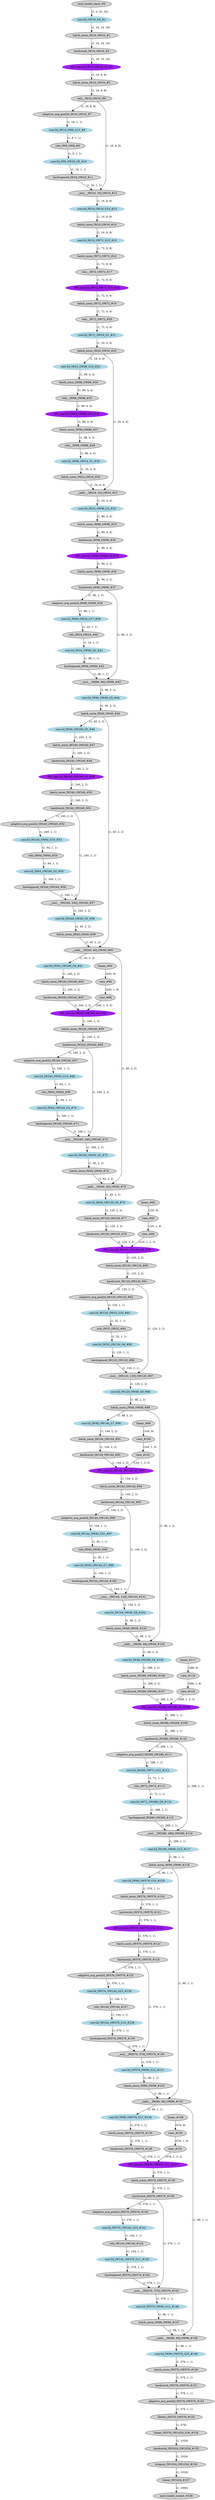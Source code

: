 strict digraph {
"0 /nncf_model_input_0" [id=0, type="nncf_model_input", label="nncf_model_input_#0", style=filled];
"1 MobileNetV3/Sequential[features]/Conv2dNormActivation[0]/NNCFConv2d[0]/conv2d_0" [id=1, type=conv2d, label="conv2d_OW16_G0_#1", style=filled, color=lightblue];
"2 MobileNetV3/Sequential[features]/Conv2dNormActivation[0]/NNCFBatchNorm2d[1]/batch_norm_0" [id=2, type="batch_norm", label="batch_norm_IW16_OW16_#2", style=filled];
"3 MobileNetV3/Sequential[features]/Conv2dNormActivation[0]/Hardswish[2]/hardswish_0" [id=3, type=hardswish, label="hardswish_IW16_OW16_#3", style=filled];
"4 MobileNetV3/Sequential[features]/InvertedResidual[1]/Sequential[block]/Conv2dNormActivation[0]/NNCFConv2d[0]/conv2d_0" [id=4, type=conv2d, label="DW_conv2d_IW16_OW16_G0_#4", style=filled, color=purple];
"5 MobileNetV3/Sequential[features]/InvertedResidual[1]/Sequential[block]/Conv2dNormActivation[0]/NNCFBatchNorm2d[1]/batch_norm_0" [id=5, type="batch_norm", label="batch_norm_IW16_OW16_#5", style=filled];
"6 MobileNetV3/Sequential[features]/InvertedResidual[1]/Sequential[block]/Conv2dNormActivation[0]/ReLU[2]/relu__0" [id=6, type="relu_", label="relu__IW16_OW16_#6", style=filled];
"7 MobileNetV3/Sequential[features]/InvertedResidual[1]/Sequential[block]/SqueezeExcitation[1]/AdaptiveAvgPool2d[avgpool]/adaptive_avg_pool2d_0" [id=7, type="adaptive_avg_pool2d", label="adaptive_avg_pool2d_IW16_OW16_#7", style=filled];
"8 MobileNetV3/Sequential[features]/InvertedResidual[1]/Sequential[block]/SqueezeExcitation[1]/NNCFConv2d[fc1]/conv2d_0" [id=8, type=conv2d, label="conv2d_IW16_OW8_G13_#8", style=filled, color=lightblue];
"9 MobileNetV3/Sequential[features]/InvertedResidual[1]/Sequential[block]/SqueezeExcitation[1]/ReLU[activation]/relu_0" [id=9, type=relu, label="relu_IW8_OW8_#9", style=filled];
"10 MobileNetV3/Sequential[features]/InvertedResidual[1]/Sequential[block]/SqueezeExcitation[1]/NNCFConv2d[fc2]/conv2d_0" [id=10, type=conv2d, label="conv2d_IW8_OW16_G0_#10", style=filled, color=lightblue];
"11 MobileNetV3/Sequential[features]/InvertedResidual[1]/Sequential[block]/SqueezeExcitation[1]/Hardsigmoid[scale_activation]/hardsigmoid_0" [id=11, type=hardsigmoid, label="hardsigmoid_IW16_OW16_#11", style=filled];
"12 MobileNetV3/Sequential[features]/InvertedResidual[1]/Sequential[block]/SqueezeExcitation[1]/__mul___0" [id=12, type="__mul__", label="__mul___IW[16, 16]_OW16_#12", style=filled];
"13 MobileNetV3/Sequential[features]/InvertedResidual[1]/Sequential[block]/Conv2dNormActivation[2]/NNCFConv2d[0]/conv2d_0" [id=13, type=conv2d, label="conv2d_IW16_OW16_G14_#13", style=filled, color=lightblue];
"14 MobileNetV3/Sequential[features]/InvertedResidual[1]/Sequential[block]/Conv2dNormActivation[2]/NNCFBatchNorm2d[1]/batch_norm_0" [id=14, type="batch_norm", label="batch_norm_IW16_OW16_#14", style=filled];
"15 MobileNetV3/Sequential[features]/InvertedResidual[2]/Sequential[block]/Conv2dNormActivation[0]/NNCFConv2d[0]/conv2d_0" [id=15, type=conv2d, label="conv2d_IW16_OW72_G15_#15", style=filled, color=lightblue];
"16 MobileNetV3/Sequential[features]/InvertedResidual[2]/Sequential[block]/Conv2dNormActivation[0]/NNCFBatchNorm2d[1]/batch_norm_0" [id=16, type="batch_norm", label="batch_norm_IW72_OW72_#16", style=filled];
"17 MobileNetV3/Sequential[features]/InvertedResidual[2]/Sequential[block]/Conv2dNormActivation[0]/ReLU[2]/relu__0" [id=17, type="relu_", label="relu__IW72_OW72_#17", style=filled];
"18 MobileNetV3/Sequential[features]/InvertedResidual[2]/Sequential[block]/Conv2dNormActivation[1]/NNCFConv2d[0]/conv2d_0" [id=18, type=conv2d, label="DW_conv2d_IW72_OW72_G15_#18", style=filled, color=purple];
"19 MobileNetV3/Sequential[features]/InvertedResidual[2]/Sequential[block]/Conv2dNormActivation[1]/NNCFBatchNorm2d[1]/batch_norm_0" [id=19, type="batch_norm", label="batch_norm_IW72_OW72_#19", style=filled];
"20 MobileNetV3/Sequential[features]/InvertedResidual[2]/Sequential[block]/Conv2dNormActivation[1]/ReLU[2]/relu__0" [id=20, type="relu_", label="relu__IW72_OW72_#20", style=filled];
"21 MobileNetV3/Sequential[features]/InvertedResidual[2]/Sequential[block]/Conv2dNormActivation[2]/NNCFConv2d[0]/conv2d_0" [id=21, type=conv2d, label="conv2d_IW72_OW24_G1_#21", style=filled, color=lightblue];
"22 MobileNetV3/Sequential[features]/InvertedResidual[2]/Sequential[block]/Conv2dNormActivation[2]/NNCFBatchNorm2d[1]/batch_norm_0" [id=22, type="batch_norm", label="batch_norm_IW24_OW24_#22", style=filled];
"23 MobileNetV3/Sequential[features]/InvertedResidual[3]/Sequential[block]/Conv2dNormActivation[0]/NNCFConv2d[0]/conv2d_0" [id=23, type=conv2d, label="conv2d_IW24_OW88_G16_#23", style=filled, color=lightblue];
"24 MobileNetV3/Sequential[features]/InvertedResidual[3]/Sequential[block]/Conv2dNormActivation[0]/NNCFBatchNorm2d[1]/batch_norm_0" [id=24, type="batch_norm", label="batch_norm_IW88_OW88_#24", style=filled];
"25 MobileNetV3/Sequential[features]/InvertedResidual[3]/Sequential[block]/Conv2dNormActivation[0]/ReLU[2]/relu__0" [id=25, type="relu_", label="relu__IW88_OW88_#25", style=filled];
"26 MobileNetV3/Sequential[features]/InvertedResidual[3]/Sequential[block]/Conv2dNormActivation[1]/NNCFConv2d[0]/conv2d_0" [id=26, type=conv2d, label="DW_conv2d_IW88_OW88_G16_#26", style=filled, color=purple];
"27 MobileNetV3/Sequential[features]/InvertedResidual[3]/Sequential[block]/Conv2dNormActivation[1]/NNCFBatchNorm2d[1]/batch_norm_0" [id=27, type="batch_norm", label="batch_norm_IW88_OW88_#27", style=filled];
"28 MobileNetV3/Sequential[features]/InvertedResidual[3]/Sequential[block]/Conv2dNormActivation[1]/ReLU[2]/relu__0" [id=28, type="relu_", label="relu__IW88_OW88_#28", style=filled];
"29 MobileNetV3/Sequential[features]/InvertedResidual[3]/Sequential[block]/Conv2dNormActivation[2]/NNCFConv2d[0]/conv2d_0" [id=29, type=conv2d, label="conv2d_IW88_OW24_G1_#29", style=filled, color=lightblue];
"30 MobileNetV3/Sequential[features]/InvertedResidual[3]/Sequential[block]/Conv2dNormActivation[2]/NNCFBatchNorm2d[1]/batch_norm_0" [id=30, type="batch_norm", label="batch_norm_IW24_OW24_#30", style=filled];
"31 MobileNetV3/Sequential[features]/InvertedResidual[3]/__iadd___0" [id=31, type="__iadd__", label="__iadd___IW[24, 24]_OW24_#31", style=filled];
"32 MobileNetV3/Sequential[features]/InvertedResidual[4]/Sequential[block]/Conv2dNormActivation[0]/NNCFConv2d[0]/conv2d_0" [id=32, type=conv2d, label="conv2d_IW24_OW96_G2_#32", style=filled, color=lightblue];
"33 MobileNetV3/Sequential[features]/InvertedResidual[4]/Sequential[block]/Conv2dNormActivation[0]/NNCFBatchNorm2d[1]/batch_norm_0" [id=33, type="batch_norm", label="batch_norm_IW96_OW96_#33", style=filled];
"34 MobileNetV3/Sequential[features]/InvertedResidual[4]/Sequential[block]/Conv2dNormActivation[0]/Hardswish[2]/hardswish_0" [id=34, type=hardswish, label="hardswish_IW96_OW96_#34", style=filled];
"35 MobileNetV3/Sequential[features]/InvertedResidual[4]/Sequential[block]/Conv2dNormActivation[1]/NNCFConv2d[0]/conv2d_0" [id=35, type=conv2d, label="DW_conv2d_IW96_OW96_G2_#35", style=filled, color=purple];
"36 MobileNetV3/Sequential[features]/InvertedResidual[4]/Sequential[block]/Conv2dNormActivation[1]/NNCFBatchNorm2d[1]/batch_norm_0" [id=36, type="batch_norm", label="batch_norm_IW96_OW96_#36", style=filled];
"37 MobileNetV3/Sequential[features]/InvertedResidual[4]/Sequential[block]/Conv2dNormActivation[1]/Hardswish[2]/hardswish_0" [id=37, type=hardswish, label="hardswish_IW96_OW96_#37", style=filled];
"38 MobileNetV3/Sequential[features]/InvertedResidual[4]/Sequential[block]/SqueezeExcitation[2]/AdaptiveAvgPool2d[avgpool]/adaptive_avg_pool2d_0" [id=38, type="adaptive_avg_pool2d", label="adaptive_avg_pool2d_IW96_OW96_#38", style=filled];
"39 MobileNetV3/Sequential[features]/InvertedResidual[4]/Sequential[block]/SqueezeExcitation[2]/NNCFConv2d[fc1]/conv2d_0" [id=39, type=conv2d, label="conv2d_IW96_OW24_G17_#39", style=filled, color=lightblue];
"40 MobileNetV3/Sequential[features]/InvertedResidual[4]/Sequential[block]/SqueezeExcitation[2]/ReLU[activation]/relu_0" [id=40, type=relu, label="relu_IW24_OW24_#40", style=filled];
"41 MobileNetV3/Sequential[features]/InvertedResidual[4]/Sequential[block]/SqueezeExcitation[2]/NNCFConv2d[fc2]/conv2d_0" [id=41, type=conv2d, label="conv2d_IW24_OW96_G2_#41", style=filled, color=lightblue];
"42 MobileNetV3/Sequential[features]/InvertedResidual[4]/Sequential[block]/SqueezeExcitation[2]/Hardsigmoid[scale_activation]/hardsigmoid_0" [id=42, type=hardsigmoid, label="hardsigmoid_IW96_OW96_#42", style=filled];
"43 MobileNetV3/Sequential[features]/InvertedResidual[4]/Sequential[block]/SqueezeExcitation[2]/__mul___0" [id=43, type="__mul__", label="__mul___IW[96, 96]_OW96_#43", style=filled];
"44 MobileNetV3/Sequential[features]/InvertedResidual[4]/Sequential[block]/Conv2dNormActivation[3]/NNCFConv2d[0]/conv2d_0" [id=44, type=conv2d, label="conv2d_IW96_OW40_G5_#44", style=filled, color=lightblue];
"45 MobileNetV3/Sequential[features]/InvertedResidual[4]/Sequential[block]/Conv2dNormActivation[3]/NNCFBatchNorm2d[1]/batch_norm_0" [id=45, type="batch_norm", label="batch_norm_IW40_OW40_#45", style=filled];
"46 MobileNetV3/Sequential[features]/InvertedResidual[5]/Sequential[block]/Conv2dNormActivation[0]/NNCFConv2d[0]/conv2d_0" [id=46, type=conv2d, label="conv2d_IW40_OW240_G3_#46", style=filled, color=lightblue];
"47 MobileNetV3/Sequential[features]/InvertedResidual[5]/Sequential[block]/Conv2dNormActivation[0]/NNCFBatchNorm2d[1]/batch_norm_0" [id=47, type="batch_norm", label="batch_norm_IW240_OW240_#47", style=filled];
"48 MobileNetV3/Sequential[features]/InvertedResidual[5]/Sequential[block]/Conv2dNormActivation[0]/Hardswish[2]/hardswish_0" [id=48, type=hardswish, label="hardswish_IW240_OW240_#48", style=filled];
"49 MobileNetV3/Sequential[features]/InvertedResidual[5]/Sequential[block]/Conv2dNormActivation[1]/NNCFConv2d[0]/conv2d_0" [id=49, type=conv2d, label="DW_conv2d_IW240_OW240_G3_#49", style=filled, color=purple];
"50 MobileNetV3/Sequential[features]/InvertedResidual[5]/Sequential[block]/Conv2dNormActivation[1]/NNCFBatchNorm2d[1]/batch_norm_0" [id=50, type="batch_norm", label="batch_norm_IW240_OW240_#50", style=filled];
"51 MobileNetV3/Sequential[features]/InvertedResidual[5]/Sequential[block]/Conv2dNormActivation[1]/Hardswish[2]/hardswish_0" [id=51, type=hardswish, label="hardswish_IW240_OW240_#51", style=filled];
"52 MobileNetV3/Sequential[features]/InvertedResidual[5]/Sequential[block]/SqueezeExcitation[2]/AdaptiveAvgPool2d[avgpool]/adaptive_avg_pool2d_0" [id=52, type="adaptive_avg_pool2d", label="adaptive_avg_pool2d_IW240_OW240_#52", style=filled];
"53 MobileNetV3/Sequential[features]/InvertedResidual[5]/Sequential[block]/SqueezeExcitation[2]/NNCFConv2d[fc1]/conv2d_0" [id=53, type=conv2d, label="conv2d_IW240_OW64_G18_#53", style=filled, color=lightblue];
"54 MobileNetV3/Sequential[features]/InvertedResidual[5]/Sequential[block]/SqueezeExcitation[2]/ReLU[activation]/relu_0" [id=54, type=relu, label="relu_IW64_OW64_#54", style=filled];
"55 MobileNetV3/Sequential[features]/InvertedResidual[5]/Sequential[block]/SqueezeExcitation[2]/NNCFConv2d[fc2]/conv2d_0" [id=55, type=conv2d, label="conv2d_IW64_OW240_G3_#55", style=filled, color=lightblue];
"56 MobileNetV3/Sequential[features]/InvertedResidual[5]/Sequential[block]/SqueezeExcitation[2]/Hardsigmoid[scale_activation]/hardsigmoid_0" [id=56, type=hardsigmoid, label="hardsigmoid_IW240_OW240_#56", style=filled];
"57 MobileNetV3/Sequential[features]/InvertedResidual[5]/Sequential[block]/SqueezeExcitation[2]/__mul___0" [id=57, type="__mul__", label="__mul___IW[240, 240]_OW240_#57", style=filled];
"58 MobileNetV3/Sequential[features]/InvertedResidual[5]/Sequential[block]/Conv2dNormActivation[3]/NNCFConv2d[0]/conv2d_0" [id=58, type=conv2d, label="conv2d_IW240_OW40_G5_#58", style=filled, color=lightblue];
"59 MobileNetV3/Sequential[features]/InvertedResidual[5]/Sequential[block]/Conv2dNormActivation[3]/NNCFBatchNorm2d[1]/batch_norm_0" [id=59, type="batch_norm", label="batch_norm_IW40_OW40_#59", style=filled];
"60 MobileNetV3/Sequential[features]/InvertedResidual[5]/__iadd___0" [id=60, type="__iadd__", label="__iadd___IW[40, 40]_OW40_#60", style=filled];
"61 MobileNetV3/Sequential[features]/InvertedResidual[6]/Sequential[block]/Conv2dNormActivation[0]/NNCFConv2d[0]/conv2d_0" [id=61, type=conv2d, label="conv2d_IW40_OW240_G4_#61", style=filled, color=lightblue];
"62 MobileNetV3/Sequential[features]/InvertedResidual[6]/Sequential[block]/Conv2dNormActivation[0]/NNCFBatchNorm2d[1]/batch_norm_0" [id=62, type="batch_norm", label="batch_norm_IW240_OW240_#62", style=filled];
"63 MobileNetV3/Sequential[features]/InvertedResidual[6]/Sequential[block]/Conv2dNormActivation[0]/Hardswish[2]/hardswish_0" [id=63, type=hardswish, label="hardswish_IW240_OW240_#63", style=filled];
"64 MobileNetV3/Sequential[features]/InvertedResidual[6]/Sequential[block]/Conv2dNormActivation[1]/NNCFConv2d[0]/ModuleDict[pre_ops]/UpdateWeight[3]/ElasticKernelConv2DOp[op]/linear_0" [id=64, type=linear, label="linear_#64", style=filled];
"65 MobileNetV3/Sequential[features]/InvertedResidual[6]/Sequential[block]/Conv2dNormActivation[1]/NNCFConv2d[0]/ModuleDict[pre_ops]/UpdateWeight[3]/ElasticKernelConv2DOp[op]/view_0" [id=65, type=view, label="view_#65", style=filled];
"66 MobileNetV3/Sequential[features]/InvertedResidual[6]/Sequential[block]/Conv2dNormActivation[1]/NNCFConv2d[0]/ModuleDict[pre_ops]/UpdateWeight[3]/ElasticKernelConv2DOp[op]/view_1" [id=66, type=view, label="view_#66", style=filled];
"67 MobileNetV3/Sequential[features]/InvertedResidual[6]/Sequential[block]/Conv2dNormActivation[1]/NNCFConv2d[0]/conv2d_0" [id=67, type=conv2d, label="DW_conv2d_IW240_OW240_G4_#64", style=filled, color=purple];
"68 MobileNetV3/Sequential[features]/InvertedResidual[6]/Sequential[block]/Conv2dNormActivation[1]/NNCFBatchNorm2d[1]/batch_norm_0" [id=68, type="batch_norm", label="batch_norm_IW240_OW240_#65", style=filled];
"69 MobileNetV3/Sequential[features]/InvertedResidual[6]/Sequential[block]/Conv2dNormActivation[1]/Hardswish[2]/hardswish_0" [id=69, type=hardswish, label="hardswish_IW240_OW240_#66", style=filled];
"70 MobileNetV3/Sequential[features]/InvertedResidual[6]/Sequential[block]/SqueezeExcitation[2]/AdaptiveAvgPool2d[avgpool]/adaptive_avg_pool2d_0" [id=70, type="adaptive_avg_pool2d", label="adaptive_avg_pool2d_IW240_OW240_#67", style=filled];
"71 MobileNetV3/Sequential[features]/InvertedResidual[6]/Sequential[block]/SqueezeExcitation[2]/NNCFConv2d[fc1]/conv2d_0" [id=71, type=conv2d, label="conv2d_IW240_OW64_G19_#68", style=filled, color=lightblue];
"72 MobileNetV3/Sequential[features]/InvertedResidual[6]/Sequential[block]/SqueezeExcitation[2]/ReLU[activation]/relu_0" [id=72, type=relu, label="relu_IW64_OW64_#69", style=filled];
"73 MobileNetV3/Sequential[features]/InvertedResidual[6]/Sequential[block]/SqueezeExcitation[2]/NNCFConv2d[fc2]/conv2d_0" [id=73, type=conv2d, label="conv2d_IW64_OW240_G4_#70", style=filled, color=lightblue];
"74 MobileNetV3/Sequential[features]/InvertedResidual[6]/Sequential[block]/SqueezeExcitation[2]/Hardsigmoid[scale_activation]/hardsigmoid_0" [id=74, type=hardsigmoid, label="hardsigmoid_IW240_OW240_#71", style=filled];
"75 MobileNetV3/Sequential[features]/InvertedResidual[6]/Sequential[block]/SqueezeExcitation[2]/__mul___0" [id=75, type="__mul__", label="__mul___IW[240, 240]_OW240_#72", style=filled];
"76 MobileNetV3/Sequential[features]/InvertedResidual[6]/Sequential[block]/Conv2dNormActivation[3]/NNCFConv2d[0]/conv2d_0" [id=76, type=conv2d, label="conv2d_IW240_OW40_G5_#73", style=filled, color=lightblue];
"77 MobileNetV3/Sequential[features]/InvertedResidual[6]/Sequential[block]/Conv2dNormActivation[3]/NNCFBatchNorm2d[1]/batch_norm_0" [id=77, type="batch_norm", label="batch_norm_IW40_OW40_#74", style=filled];
"78 MobileNetV3/Sequential[features]/InvertedResidual[6]/__iadd___0" [id=78, type="__iadd__", label="__iadd___IW[40, 40]_OW40_#75", style=filled];
"79 MobileNetV3/Sequential[features]/InvertedResidual[7]/Sequential[block]/Conv2dNormActivation[0]/NNCFConv2d[0]/conv2d_0" [id=79, type=conv2d, label="conv2d_IW40_OW120_G6_#76", style=filled, color=lightblue];
"80 MobileNetV3/Sequential[features]/InvertedResidual[7]/Sequential[block]/Conv2dNormActivation[0]/NNCFBatchNorm2d[1]/batch_norm_0" [id=80, type="batch_norm", label="batch_norm_IW120_OW120_#77", style=filled];
"81 MobileNetV3/Sequential[features]/InvertedResidual[7]/Sequential[block]/Conv2dNormActivation[0]/Hardswish[2]/hardswish_0" [id=81, type=hardswish, label="hardswish_IW120_OW120_#78", style=filled];
"82 MobileNetV3/Sequential[features]/InvertedResidual[7]/Sequential[block]/Conv2dNormActivation[1]/NNCFConv2d[0]/ModuleDict[pre_ops]/UpdateWeight[3]/ElasticKernelConv2DOp[op]/linear_0" [id=82, type=linear, label="linear_#82", style=filled];
"83 MobileNetV3/Sequential[features]/InvertedResidual[7]/Sequential[block]/Conv2dNormActivation[1]/NNCFConv2d[0]/ModuleDict[pre_ops]/UpdateWeight[3]/ElasticKernelConv2DOp[op]/view_0" [id=83, type=view, label="view_#83", style=filled];
"84 MobileNetV3/Sequential[features]/InvertedResidual[7]/Sequential[block]/Conv2dNormActivation[1]/NNCFConv2d[0]/ModuleDict[pre_ops]/UpdateWeight[3]/ElasticKernelConv2DOp[op]/view_1" [id=84, type=view, label="view_#84", style=filled];
"85 MobileNetV3/Sequential[features]/InvertedResidual[7]/Sequential[block]/Conv2dNormActivation[1]/NNCFConv2d[0]/conv2d_0" [id=85, type=conv2d, label="DW_conv2d_IW120_OW120_G6_#79", style=filled, color=purple];
"86 MobileNetV3/Sequential[features]/InvertedResidual[7]/Sequential[block]/Conv2dNormActivation[1]/NNCFBatchNorm2d[1]/batch_norm_0" [id=86, type="batch_norm", label="batch_norm_IW120_OW120_#80", style=filled];
"87 MobileNetV3/Sequential[features]/InvertedResidual[7]/Sequential[block]/Conv2dNormActivation[1]/Hardswish[2]/hardswish_0" [id=87, type=hardswish, label="hardswish_IW120_OW120_#81", style=filled];
"88 MobileNetV3/Sequential[features]/InvertedResidual[7]/Sequential[block]/SqueezeExcitation[2]/AdaptiveAvgPool2d[avgpool]/adaptive_avg_pool2d_0" [id=88, type="adaptive_avg_pool2d", label="adaptive_avg_pool2d_IW120_OW120_#82", style=filled];
"89 MobileNetV3/Sequential[features]/InvertedResidual[7]/Sequential[block]/SqueezeExcitation[2]/NNCFConv2d[fc1]/conv2d_0" [id=89, type=conv2d, label="conv2d_IW120_OW32_G20_#83", style=filled, color=lightblue];
"90 MobileNetV3/Sequential[features]/InvertedResidual[7]/Sequential[block]/SqueezeExcitation[2]/ReLU[activation]/relu_0" [id=90, type=relu, label="relu_IW32_OW32_#84", style=filled];
"91 MobileNetV3/Sequential[features]/InvertedResidual[7]/Sequential[block]/SqueezeExcitation[2]/NNCFConv2d[fc2]/conv2d_0" [id=91, type=conv2d, label="conv2d_IW32_OW120_G6_#85", style=filled, color=lightblue];
"92 MobileNetV3/Sequential[features]/InvertedResidual[7]/Sequential[block]/SqueezeExcitation[2]/Hardsigmoid[scale_activation]/hardsigmoid_0" [id=92, type=hardsigmoid, label="hardsigmoid_IW120_OW120_#86", style=filled];
"93 MobileNetV3/Sequential[features]/InvertedResidual[7]/Sequential[block]/SqueezeExcitation[2]/__mul___0" [id=93, type="__mul__", label="__mul___IW[120, 120]_OW120_#87", style=filled];
"94 MobileNetV3/Sequential[features]/InvertedResidual[7]/Sequential[block]/Conv2dNormActivation[3]/NNCFConv2d[0]/conv2d_0" [id=94, type=conv2d, label="conv2d_IW120_OW48_G8_#88", style=filled, color=lightblue];
"95 MobileNetV3/Sequential[features]/InvertedResidual[7]/Sequential[block]/Conv2dNormActivation[3]/NNCFBatchNorm2d[1]/batch_norm_0" [id=95, type="batch_norm", label="batch_norm_IW48_OW48_#89", style=filled];
"96 MobileNetV3/Sequential[features]/InvertedResidual[8]/Sequential[block]/Conv2dNormActivation[0]/NNCFConv2d[0]/conv2d_0" [id=96, type=conv2d, label="conv2d_IW48_OW144_G7_#90", style=filled, color=lightblue];
"97 MobileNetV3/Sequential[features]/InvertedResidual[8]/Sequential[block]/Conv2dNormActivation[0]/NNCFBatchNorm2d[1]/batch_norm_0" [id=97, type="batch_norm", label="batch_norm_IW144_OW144_#91", style=filled];
"98 MobileNetV3/Sequential[features]/InvertedResidual[8]/Sequential[block]/Conv2dNormActivation[0]/Hardswish[2]/hardswish_0" [id=98, type=hardswish, label="hardswish_IW144_OW144_#92", style=filled];
"99 MobileNetV3/Sequential[features]/InvertedResidual[8]/Sequential[block]/Conv2dNormActivation[1]/NNCFConv2d[0]/ModuleDict[pre_ops]/UpdateWeight[3]/ElasticKernelConv2DOp[op]/linear_0" [id=99, type=linear, label="linear_#99", style=filled];
"100 MobileNetV3/Sequential[features]/InvertedResidual[8]/Sequential[block]/Conv2dNormActivation[1]/NNCFConv2d[0]/ModuleDict[pre_ops]/UpdateWeight[3]/ElasticKernelConv2DOp[op]/view_0" [id=100, type=view, label="view_#100", style=filled];
"101 MobileNetV3/Sequential[features]/InvertedResidual[8]/Sequential[block]/Conv2dNormActivation[1]/NNCFConv2d[0]/ModuleDict[pre_ops]/UpdateWeight[3]/ElasticKernelConv2DOp[op]/view_1" [id=101, type=view, label="view_#101", style=filled];
"102 MobileNetV3/Sequential[features]/InvertedResidual[8]/Sequential[block]/Conv2dNormActivation[1]/NNCFConv2d[0]/conv2d_0" [id=102, type=conv2d, label="DW_conv2d_IW144_OW144_G7_#93", style=filled, color=purple];
"103 MobileNetV3/Sequential[features]/InvertedResidual[8]/Sequential[block]/Conv2dNormActivation[1]/NNCFBatchNorm2d[1]/batch_norm_0" [id=103, type="batch_norm", label="batch_norm_IW144_OW144_#94", style=filled];
"104 MobileNetV3/Sequential[features]/InvertedResidual[8]/Sequential[block]/Conv2dNormActivation[1]/Hardswish[2]/hardswish_0" [id=104, type=hardswish, label="hardswish_IW144_OW144_#95", style=filled];
"105 MobileNetV3/Sequential[features]/InvertedResidual[8]/Sequential[block]/SqueezeExcitation[2]/AdaptiveAvgPool2d[avgpool]/adaptive_avg_pool2d_0" [id=105, type="adaptive_avg_pool2d", label="adaptive_avg_pool2d_IW144_OW144_#96", style=filled];
"106 MobileNetV3/Sequential[features]/InvertedResidual[8]/Sequential[block]/SqueezeExcitation[2]/NNCFConv2d[fc1]/conv2d_0" [id=106, type=conv2d, label="conv2d_IW144_OW40_G21_#97", style=filled, color=lightblue];
"107 MobileNetV3/Sequential[features]/InvertedResidual[8]/Sequential[block]/SqueezeExcitation[2]/ReLU[activation]/relu_0" [id=107, type=relu, label="relu_IW40_OW40_#98", style=filled];
"108 MobileNetV3/Sequential[features]/InvertedResidual[8]/Sequential[block]/SqueezeExcitation[2]/NNCFConv2d[fc2]/conv2d_0" [id=108, type=conv2d, label="conv2d_IW40_OW144_G7_#99", style=filled, color=lightblue];
"109 MobileNetV3/Sequential[features]/InvertedResidual[8]/Sequential[block]/SqueezeExcitation[2]/Hardsigmoid[scale_activation]/hardsigmoid_0" [id=109, type=hardsigmoid, label="hardsigmoid_IW144_OW144_#100", style=filled];
"110 MobileNetV3/Sequential[features]/InvertedResidual[8]/Sequential[block]/SqueezeExcitation[2]/__mul___0" [id=110, type="__mul__", label="__mul___IW[144, 144]_OW144_#101", style=filled];
"111 MobileNetV3/Sequential[features]/InvertedResidual[8]/Sequential[block]/Conv2dNormActivation[3]/NNCFConv2d[0]/conv2d_0" [id=111, type=conv2d, label="conv2d_IW144_OW48_G8_#102", style=filled, color=lightblue];
"112 MobileNetV3/Sequential[features]/InvertedResidual[8]/Sequential[block]/Conv2dNormActivation[3]/NNCFBatchNorm2d[1]/batch_norm_0" [id=112, type="batch_norm", label="batch_norm_IW48_OW48_#103", style=filled];
"113 MobileNetV3/Sequential[features]/InvertedResidual[8]/__iadd___0" [id=113, type="__iadd__", label="__iadd___IW[48, 48]_OW48_#104", style=filled];
"114 MobileNetV3/Sequential[features]/InvertedResidual[9]/Sequential[block]/Conv2dNormActivation[0]/NNCFConv2d[0]/conv2d_0" [id=114, type=conv2d, label="conv2d_IW48_OW288_G9_#105", style=filled, color=lightblue];
"115 MobileNetV3/Sequential[features]/InvertedResidual[9]/Sequential[block]/Conv2dNormActivation[0]/NNCFBatchNorm2d[1]/batch_norm_0" [id=115, type="batch_norm", label="batch_norm_IW288_OW288_#106", style=filled];
"116 MobileNetV3/Sequential[features]/InvertedResidual[9]/Sequential[block]/Conv2dNormActivation[0]/Hardswish[2]/hardswish_0" [id=116, type=hardswish, label="hardswish_IW288_OW288_#107", style=filled];
"117 MobileNetV3/Sequential[features]/InvertedResidual[9]/Sequential[block]/Conv2dNormActivation[1]/NNCFConv2d[0]/ModuleDict[pre_ops]/UpdateWeight[3]/ElasticKernelConv2DOp[op]/linear_0" [id=117, type=linear, label="linear_#117", style=filled];
"118 MobileNetV3/Sequential[features]/InvertedResidual[9]/Sequential[block]/Conv2dNormActivation[1]/NNCFConv2d[0]/ModuleDict[pre_ops]/UpdateWeight[3]/ElasticKernelConv2DOp[op]/view_0" [id=118, type=view, label="view_#118", style=filled];
"119 MobileNetV3/Sequential[features]/InvertedResidual[9]/Sequential[block]/Conv2dNormActivation[1]/NNCFConv2d[0]/ModuleDict[pre_ops]/UpdateWeight[3]/ElasticKernelConv2DOp[op]/view_1" [id=119, type=view, label="view_#119", style=filled];
"120 MobileNetV3/Sequential[features]/InvertedResidual[9]/Sequential[block]/Conv2dNormActivation[1]/NNCFConv2d[0]/conv2d_0" [id=120, type=conv2d, label="DW_conv2d_IW288_OW288_G9_#108", style=filled, color=purple];
"121 MobileNetV3/Sequential[features]/InvertedResidual[9]/Sequential[block]/Conv2dNormActivation[1]/NNCFBatchNorm2d[1]/batch_norm_0" [id=121, type="batch_norm", label="batch_norm_IW288_OW288_#109", style=filled];
"122 MobileNetV3/Sequential[features]/InvertedResidual[9]/Sequential[block]/Conv2dNormActivation[1]/Hardswish[2]/hardswish_0" [id=122, type=hardswish, label="hardswish_IW288_OW288_#110", style=filled];
"123 MobileNetV3/Sequential[features]/InvertedResidual[9]/Sequential[block]/SqueezeExcitation[2]/AdaptiveAvgPool2d[avgpool]/adaptive_avg_pool2d_0" [id=123, type="adaptive_avg_pool2d", label="adaptive_avg_pool2d_IW288_OW288_#111", style=filled];
"124 MobileNetV3/Sequential[features]/InvertedResidual[9]/Sequential[block]/SqueezeExcitation[2]/NNCFConv2d[fc1]/conv2d_0" [id=124, type=conv2d, label="conv2d_IW288_OW72_G22_#112", style=filled, color=lightblue];
"125 MobileNetV3/Sequential[features]/InvertedResidual[9]/Sequential[block]/SqueezeExcitation[2]/ReLU[activation]/relu_0" [id=125, type=relu, label="relu_IW72_OW72_#113", style=filled];
"126 MobileNetV3/Sequential[features]/InvertedResidual[9]/Sequential[block]/SqueezeExcitation[2]/NNCFConv2d[fc2]/conv2d_0" [id=126, type=conv2d, label="conv2d_IW72_OW288_G9_#114", style=filled, color=lightblue];
"127 MobileNetV3/Sequential[features]/InvertedResidual[9]/Sequential[block]/SqueezeExcitation[2]/Hardsigmoid[scale_activation]/hardsigmoid_0" [id=127, type=hardsigmoid, label="hardsigmoid_IW288_OW288_#115", style=filled];
"128 MobileNetV3/Sequential[features]/InvertedResidual[9]/Sequential[block]/SqueezeExcitation[2]/__mul___0" [id=128, type="__mul__", label="__mul___IW[288, 288]_OW288_#116", style=filled];
"129 MobileNetV3/Sequential[features]/InvertedResidual[9]/Sequential[block]/Conv2dNormActivation[3]/NNCFConv2d[0]/conv2d_0" [id=129, type=conv2d, label="conv2d_IW288_OW96_G12_#117", style=filled, color=lightblue];
"130 MobileNetV3/Sequential[features]/InvertedResidual[9]/Sequential[block]/Conv2dNormActivation[3]/NNCFBatchNorm2d[1]/batch_norm_0" [id=130, type="batch_norm", label="batch_norm_IW96_OW96_#118", style=filled];
"131 MobileNetV3/Sequential[features]/InvertedResidual[10]/Sequential[block]/Conv2dNormActivation[0]/NNCFConv2d[0]/conv2d_0" [id=131, type=conv2d, label="conv2d_IW96_OW576_G10_#119", style=filled, color=lightblue];
"132 MobileNetV3/Sequential[features]/InvertedResidual[10]/Sequential[block]/Conv2dNormActivation[0]/NNCFBatchNorm2d[1]/batch_norm_0" [id=132, type="batch_norm", label="batch_norm_IW576_OW576_#120", style=filled];
"133 MobileNetV3/Sequential[features]/InvertedResidual[10]/Sequential[block]/Conv2dNormActivation[0]/Hardswish[2]/hardswish_0" [id=133, type=hardswish, label="hardswish_IW576_OW576_#121", style=filled];
"134 MobileNetV3/Sequential[features]/InvertedResidual[10]/Sequential[block]/Conv2dNormActivation[1]/NNCFConv2d[0]/conv2d_0" [id=134, type=conv2d, label="DW_conv2d_IW576_OW576_G10_#122", style=filled, color=purple];
"135 MobileNetV3/Sequential[features]/InvertedResidual[10]/Sequential[block]/Conv2dNormActivation[1]/NNCFBatchNorm2d[1]/batch_norm_0" [id=135, type="batch_norm", label="batch_norm_IW576_OW576_#123", style=filled];
"136 MobileNetV3/Sequential[features]/InvertedResidual[10]/Sequential[block]/Conv2dNormActivation[1]/Hardswish[2]/hardswish_0" [id=136, type=hardswish, label="hardswish_IW576_OW576_#124", style=filled];
"137 MobileNetV3/Sequential[features]/InvertedResidual[10]/Sequential[block]/SqueezeExcitation[2]/AdaptiveAvgPool2d[avgpool]/adaptive_avg_pool2d_0" [id=137, type="adaptive_avg_pool2d", label="adaptive_avg_pool2d_IW576_OW576_#125", style=filled];
"138 MobileNetV3/Sequential[features]/InvertedResidual[10]/Sequential[block]/SqueezeExcitation[2]/NNCFConv2d[fc1]/conv2d_0" [id=138, type=conv2d, label="conv2d_IW576_OW144_G23_#126", style=filled, color=lightblue];
"139 MobileNetV3/Sequential[features]/InvertedResidual[10]/Sequential[block]/SqueezeExcitation[2]/ReLU[activation]/relu_0" [id=139, type=relu, label="relu_IW144_OW144_#127", style=filled];
"140 MobileNetV3/Sequential[features]/InvertedResidual[10]/Sequential[block]/SqueezeExcitation[2]/NNCFConv2d[fc2]/conv2d_0" [id=140, type=conv2d, label="conv2d_IW144_OW576_G10_#128", style=filled, color=lightblue];
"141 MobileNetV3/Sequential[features]/InvertedResidual[10]/Sequential[block]/SqueezeExcitation[2]/Hardsigmoid[scale_activation]/hardsigmoid_0" [id=141, type=hardsigmoid, label="hardsigmoid_IW576_OW576_#129", style=filled];
"142 MobileNetV3/Sequential[features]/InvertedResidual[10]/Sequential[block]/SqueezeExcitation[2]/__mul___0" [id=142, type="__mul__", label="__mul___IW[576, 576]_OW576_#130", style=filled];
"143 MobileNetV3/Sequential[features]/InvertedResidual[10]/Sequential[block]/Conv2dNormActivation[3]/NNCFConv2d[0]/conv2d_0" [id=143, type=conv2d, label="conv2d_IW576_OW96_G12_#131", style=filled, color=lightblue];
"144 MobileNetV3/Sequential[features]/InvertedResidual[10]/Sequential[block]/Conv2dNormActivation[3]/NNCFBatchNorm2d[1]/batch_norm_0" [id=144, type="batch_norm", label="batch_norm_IW96_OW96_#132", style=filled];
"145 MobileNetV3/Sequential[features]/InvertedResidual[10]/__iadd___0" [id=145, type="__iadd__", label="__iadd___IW[96, 96]_OW96_#133", style=filled];
"146 MobileNetV3/Sequential[features]/InvertedResidual[11]/Sequential[block]/Conv2dNormActivation[0]/NNCFConv2d[0]/conv2d_0" [id=146, type=conv2d, label="conv2d_IW96_OW576_G11_#134", style=filled, color=lightblue];
"147 MobileNetV3/Sequential[features]/InvertedResidual[11]/Sequential[block]/Conv2dNormActivation[0]/NNCFBatchNorm2d[1]/batch_norm_0" [id=147, type="batch_norm", label="batch_norm_IW576_OW576_#135", style=filled];
"148 MobileNetV3/Sequential[features]/InvertedResidual[11]/Sequential[block]/Conv2dNormActivation[0]/Hardswish[2]/hardswish_0" [id=148, type=hardswish, label="hardswish_IW576_OW576_#136", style=filled];
"149 MobileNetV3/Sequential[features]/InvertedResidual[11]/Sequential[block]/Conv2dNormActivation[1]/NNCFConv2d[0]/ModuleDict[pre_ops]/UpdateWeight[3]/ElasticKernelConv2DOp[op]/linear_0" [id=149, type=linear, label="linear_#149", style=filled];
"150 MobileNetV3/Sequential[features]/InvertedResidual[11]/Sequential[block]/Conv2dNormActivation[1]/NNCFConv2d[0]/ModuleDict[pre_ops]/UpdateWeight[3]/ElasticKernelConv2DOp[op]/view_0" [id=150, type=view, label="view_#150", style=filled];
"151 MobileNetV3/Sequential[features]/InvertedResidual[11]/Sequential[block]/Conv2dNormActivation[1]/NNCFConv2d[0]/ModuleDict[pre_ops]/UpdateWeight[3]/ElasticKernelConv2DOp[op]/view_1" [id=151, type=view, label="view_#151", style=filled];
"152 MobileNetV3/Sequential[features]/InvertedResidual[11]/Sequential[block]/Conv2dNormActivation[1]/NNCFConv2d[0]/conv2d_0" [id=152, type=conv2d, label="DW_conv2d_IW576_OW576_G11_#137", style=filled, color=purple];
"153 MobileNetV3/Sequential[features]/InvertedResidual[11]/Sequential[block]/Conv2dNormActivation[1]/NNCFBatchNorm2d[1]/batch_norm_0" [id=153, type="batch_norm", label="batch_norm_IW576_OW576_#138", style=filled];
"154 MobileNetV3/Sequential[features]/InvertedResidual[11]/Sequential[block]/Conv2dNormActivation[1]/Hardswish[2]/hardswish_0" [id=154, type=hardswish, label="hardswish_IW576_OW576_#139", style=filled];
"155 MobileNetV3/Sequential[features]/InvertedResidual[11]/Sequential[block]/SqueezeExcitation[2]/AdaptiveAvgPool2d[avgpool]/adaptive_avg_pool2d_0" [id=155, type="adaptive_avg_pool2d", label="adaptive_avg_pool2d_IW576_OW576_#140", style=filled];
"156 MobileNetV3/Sequential[features]/InvertedResidual[11]/Sequential[block]/SqueezeExcitation[2]/NNCFConv2d[fc1]/conv2d_0" [id=156, type=conv2d, label="conv2d_IW576_OW144_G24_#141", style=filled, color=lightblue];
"157 MobileNetV3/Sequential[features]/InvertedResidual[11]/Sequential[block]/SqueezeExcitation[2]/ReLU[activation]/relu_0" [id=157, type=relu, label="relu_IW144_OW144_#142", style=filled];
"158 MobileNetV3/Sequential[features]/InvertedResidual[11]/Sequential[block]/SqueezeExcitation[2]/NNCFConv2d[fc2]/conv2d_0" [id=158, type=conv2d, label="conv2d_IW144_OW576_G11_#143", style=filled, color=lightblue];
"159 MobileNetV3/Sequential[features]/InvertedResidual[11]/Sequential[block]/SqueezeExcitation[2]/Hardsigmoid[scale_activation]/hardsigmoid_0" [id=159, type=hardsigmoid, label="hardsigmoid_IW576_OW576_#144", style=filled];
"160 MobileNetV3/Sequential[features]/InvertedResidual[11]/Sequential[block]/SqueezeExcitation[2]/__mul___0" [id=160, type="__mul__", label="__mul___IW[576, 576]_OW576_#145", style=filled];
"161 MobileNetV3/Sequential[features]/InvertedResidual[11]/Sequential[block]/Conv2dNormActivation[3]/NNCFConv2d[0]/conv2d_0" [id=161, type=conv2d, label="conv2d_IW576_OW96_G12_#146", style=filled, color=lightblue];
"162 MobileNetV3/Sequential[features]/InvertedResidual[11]/Sequential[block]/Conv2dNormActivation[3]/NNCFBatchNorm2d[1]/batch_norm_0" [id=162, type="batch_norm", label="batch_norm_IW96_OW96_#147", style=filled];
"163 MobileNetV3/Sequential[features]/InvertedResidual[11]/__iadd___0" [id=163, type="__iadd__", label="__iadd___IW[96, 96]_OW96_#148", style=filled];
"164 MobileNetV3/Sequential[features]/Conv2dNormActivation[12]/NNCFConv2d[0]/conv2d_0" [id=164, type=conv2d, label="conv2d_IW96_OW576_G25_#149", style=filled, color=lightblue];
"165 MobileNetV3/Sequential[features]/Conv2dNormActivation[12]/NNCFBatchNorm2d[1]/batch_norm_0" [id=165, type="batch_norm", label="batch_norm_IW576_OW576_#150", style=filled];
"166 MobileNetV3/Sequential[features]/Conv2dNormActivation[12]/Hardswish[2]/hardswish_0" [id=166, type=hardswish, label="hardswish_IW576_OW576_#151", style=filled];
"167 MobileNetV3/AdaptiveAvgPool2d[avgpool]/adaptive_avg_pool2d_0" [id=167, type="adaptive_avg_pool2d", label="adaptive_avg_pool2d_IW576_OW576_#152", style=filled];
"168 MobileNetV3/flatten_0" [id=168, type=flatten, label="flatten_IW576_OW576_#153", style=filled];
"169 MobileNetV3/Sequential[classifier]/NNCFLinear[0]/linear_0" [id=169, type=linear, label="linear_IW576_OW1024_G26_#154", style=filled];
"170 MobileNetV3/Sequential[classifier]/Hardswish[1]/hardswish_0" [id=170, type=hardswish, label="hardswish_IW1024_OW1024_#155", style=filled];
"171 MobileNetV3/Sequential[classifier]/Dropout[2]/dropout_0" [id=171, type=dropout, label="dropout_IW1024_OW1024_#156", style=filled];
"172 MobileNetV3/Sequential[classifier]/NNCFLinear[3]/linear_0" [id=172, type=linear, label="linear_IW1024_#157", style=filled];
"173 /nncf_model_output_0" [id=173, type="nncf_model_output", label="nncf_model_output_#158", style=filled];
"0 /nncf_model_input_0" -> "1 MobileNetV3/Sequential[features]/Conv2dNormActivation[0]/NNCFConv2d[0]/conv2d_0" [style=solid, label="(1, 3, 32, 32)"];
"1 MobileNetV3/Sequential[features]/Conv2dNormActivation[0]/NNCFConv2d[0]/conv2d_0" -> "2 MobileNetV3/Sequential[features]/Conv2dNormActivation[0]/NNCFBatchNorm2d[1]/batch_norm_0" [style=solid, label="(1, 16, 16, 16)"];
"2 MobileNetV3/Sequential[features]/Conv2dNormActivation[0]/NNCFBatchNorm2d[1]/batch_norm_0" -> "3 MobileNetV3/Sequential[features]/Conv2dNormActivation[0]/Hardswish[2]/hardswish_0" [style=solid, label="(1, 16, 16, 16)"];
"3 MobileNetV3/Sequential[features]/Conv2dNormActivation[0]/Hardswish[2]/hardswish_0" -> "4 MobileNetV3/Sequential[features]/InvertedResidual[1]/Sequential[block]/Conv2dNormActivation[0]/NNCFConv2d[0]/conv2d_0" [style=solid, label="(1, 16, 16, 16)"];
"4 MobileNetV3/Sequential[features]/InvertedResidual[1]/Sequential[block]/Conv2dNormActivation[0]/NNCFConv2d[0]/conv2d_0" -> "5 MobileNetV3/Sequential[features]/InvertedResidual[1]/Sequential[block]/Conv2dNormActivation[0]/NNCFBatchNorm2d[1]/batch_norm_0" [style=solid, label="(1, 16, 8, 8)"];
"5 MobileNetV3/Sequential[features]/InvertedResidual[1]/Sequential[block]/Conv2dNormActivation[0]/NNCFBatchNorm2d[1]/batch_norm_0" -> "6 MobileNetV3/Sequential[features]/InvertedResidual[1]/Sequential[block]/Conv2dNormActivation[0]/ReLU[2]/relu__0" [style=solid, label="(1, 16, 8, 8)"];
"6 MobileNetV3/Sequential[features]/InvertedResidual[1]/Sequential[block]/Conv2dNormActivation[0]/ReLU[2]/relu__0" -> "7 MobileNetV3/Sequential[features]/InvertedResidual[1]/Sequential[block]/SqueezeExcitation[1]/AdaptiveAvgPool2d[avgpool]/adaptive_avg_pool2d_0" [style=solid, label="(1, 16, 8, 8)"];
"6 MobileNetV3/Sequential[features]/InvertedResidual[1]/Sequential[block]/Conv2dNormActivation[0]/ReLU[2]/relu__0" -> "12 MobileNetV3/Sequential[features]/InvertedResidual[1]/Sequential[block]/SqueezeExcitation[1]/__mul___0" [style=solid, label="(1, 16, 8, 8)"];
"7 MobileNetV3/Sequential[features]/InvertedResidual[1]/Sequential[block]/SqueezeExcitation[1]/AdaptiveAvgPool2d[avgpool]/adaptive_avg_pool2d_0" -> "8 MobileNetV3/Sequential[features]/InvertedResidual[1]/Sequential[block]/SqueezeExcitation[1]/NNCFConv2d[fc1]/conv2d_0" [style=solid, label="(1, 16, 1, 1)"];
"8 MobileNetV3/Sequential[features]/InvertedResidual[1]/Sequential[block]/SqueezeExcitation[1]/NNCFConv2d[fc1]/conv2d_0" -> "9 MobileNetV3/Sequential[features]/InvertedResidual[1]/Sequential[block]/SqueezeExcitation[1]/ReLU[activation]/relu_0" [style=solid, label="(1, 8, 1, 1)"];
"9 MobileNetV3/Sequential[features]/InvertedResidual[1]/Sequential[block]/SqueezeExcitation[1]/ReLU[activation]/relu_0" -> "10 MobileNetV3/Sequential[features]/InvertedResidual[1]/Sequential[block]/SqueezeExcitation[1]/NNCFConv2d[fc2]/conv2d_0" [style=solid, label="(1, 8, 1, 1)"];
"10 MobileNetV3/Sequential[features]/InvertedResidual[1]/Sequential[block]/SqueezeExcitation[1]/NNCFConv2d[fc2]/conv2d_0" -> "11 MobileNetV3/Sequential[features]/InvertedResidual[1]/Sequential[block]/SqueezeExcitation[1]/Hardsigmoid[scale_activation]/hardsigmoid_0" [style=solid, label="(1, 16, 1, 1)"];
"11 MobileNetV3/Sequential[features]/InvertedResidual[1]/Sequential[block]/SqueezeExcitation[1]/Hardsigmoid[scale_activation]/hardsigmoid_0" -> "12 MobileNetV3/Sequential[features]/InvertedResidual[1]/Sequential[block]/SqueezeExcitation[1]/__mul___0" [style=solid, label="(1, 16, 1, 1)"];
"12 MobileNetV3/Sequential[features]/InvertedResidual[1]/Sequential[block]/SqueezeExcitation[1]/__mul___0" -> "13 MobileNetV3/Sequential[features]/InvertedResidual[1]/Sequential[block]/Conv2dNormActivation[2]/NNCFConv2d[0]/conv2d_0" [style=solid, label="(1, 16, 8, 8)"];
"13 MobileNetV3/Sequential[features]/InvertedResidual[1]/Sequential[block]/Conv2dNormActivation[2]/NNCFConv2d[0]/conv2d_0" -> "14 MobileNetV3/Sequential[features]/InvertedResidual[1]/Sequential[block]/Conv2dNormActivation[2]/NNCFBatchNorm2d[1]/batch_norm_0" [style=solid, label="(1, 16, 8, 8)"];
"14 MobileNetV3/Sequential[features]/InvertedResidual[1]/Sequential[block]/Conv2dNormActivation[2]/NNCFBatchNorm2d[1]/batch_norm_0" -> "15 MobileNetV3/Sequential[features]/InvertedResidual[2]/Sequential[block]/Conv2dNormActivation[0]/NNCFConv2d[0]/conv2d_0" [style=solid, label="(1, 16, 8, 8)"];
"15 MobileNetV3/Sequential[features]/InvertedResidual[2]/Sequential[block]/Conv2dNormActivation[0]/NNCFConv2d[0]/conv2d_0" -> "16 MobileNetV3/Sequential[features]/InvertedResidual[2]/Sequential[block]/Conv2dNormActivation[0]/NNCFBatchNorm2d[1]/batch_norm_0" [style=solid, label="(1, 72, 8, 8)"];
"16 MobileNetV3/Sequential[features]/InvertedResidual[2]/Sequential[block]/Conv2dNormActivation[0]/NNCFBatchNorm2d[1]/batch_norm_0" -> "17 MobileNetV3/Sequential[features]/InvertedResidual[2]/Sequential[block]/Conv2dNormActivation[0]/ReLU[2]/relu__0" [style=solid, label="(1, 72, 8, 8)"];
"17 MobileNetV3/Sequential[features]/InvertedResidual[2]/Sequential[block]/Conv2dNormActivation[0]/ReLU[2]/relu__0" -> "18 MobileNetV3/Sequential[features]/InvertedResidual[2]/Sequential[block]/Conv2dNormActivation[1]/NNCFConv2d[0]/conv2d_0" [style=solid, label="(1, 72, 8, 8)"];
"18 MobileNetV3/Sequential[features]/InvertedResidual[2]/Sequential[block]/Conv2dNormActivation[1]/NNCFConv2d[0]/conv2d_0" -> "19 MobileNetV3/Sequential[features]/InvertedResidual[2]/Sequential[block]/Conv2dNormActivation[1]/NNCFBatchNorm2d[1]/batch_norm_0" [style=solid, label="(1, 72, 4, 4)"];
"19 MobileNetV3/Sequential[features]/InvertedResidual[2]/Sequential[block]/Conv2dNormActivation[1]/NNCFBatchNorm2d[1]/batch_norm_0" -> "20 MobileNetV3/Sequential[features]/InvertedResidual[2]/Sequential[block]/Conv2dNormActivation[1]/ReLU[2]/relu__0" [style=solid, label="(1, 72, 4, 4)"];
"20 MobileNetV3/Sequential[features]/InvertedResidual[2]/Sequential[block]/Conv2dNormActivation[1]/ReLU[2]/relu__0" -> "21 MobileNetV3/Sequential[features]/InvertedResidual[2]/Sequential[block]/Conv2dNormActivation[2]/NNCFConv2d[0]/conv2d_0" [style=solid, label="(1, 72, 4, 4)"];
"21 MobileNetV3/Sequential[features]/InvertedResidual[2]/Sequential[block]/Conv2dNormActivation[2]/NNCFConv2d[0]/conv2d_0" -> "22 MobileNetV3/Sequential[features]/InvertedResidual[2]/Sequential[block]/Conv2dNormActivation[2]/NNCFBatchNorm2d[1]/batch_norm_0" [style=solid, label="(1, 24, 4, 4)"];
"22 MobileNetV3/Sequential[features]/InvertedResidual[2]/Sequential[block]/Conv2dNormActivation[2]/NNCFBatchNorm2d[1]/batch_norm_0" -> "23 MobileNetV3/Sequential[features]/InvertedResidual[3]/Sequential[block]/Conv2dNormActivation[0]/NNCFConv2d[0]/conv2d_0" [style=solid, label="(1, 24, 4, 4)"];
"22 MobileNetV3/Sequential[features]/InvertedResidual[2]/Sequential[block]/Conv2dNormActivation[2]/NNCFBatchNorm2d[1]/batch_norm_0" -> "31 MobileNetV3/Sequential[features]/InvertedResidual[3]/__iadd___0" [style=solid, label="(1, 24, 4, 4)"];
"23 MobileNetV3/Sequential[features]/InvertedResidual[3]/Sequential[block]/Conv2dNormActivation[0]/NNCFConv2d[0]/conv2d_0" -> "24 MobileNetV3/Sequential[features]/InvertedResidual[3]/Sequential[block]/Conv2dNormActivation[0]/NNCFBatchNorm2d[1]/batch_norm_0" [style=solid, label="(1, 88, 4, 4)"];
"24 MobileNetV3/Sequential[features]/InvertedResidual[3]/Sequential[block]/Conv2dNormActivation[0]/NNCFBatchNorm2d[1]/batch_norm_0" -> "25 MobileNetV3/Sequential[features]/InvertedResidual[3]/Sequential[block]/Conv2dNormActivation[0]/ReLU[2]/relu__0" [style=solid, label="(1, 88, 4, 4)"];
"25 MobileNetV3/Sequential[features]/InvertedResidual[3]/Sequential[block]/Conv2dNormActivation[0]/ReLU[2]/relu__0" -> "26 MobileNetV3/Sequential[features]/InvertedResidual[3]/Sequential[block]/Conv2dNormActivation[1]/NNCFConv2d[0]/conv2d_0" [style=solid, label="(1, 88, 4, 4)"];
"26 MobileNetV3/Sequential[features]/InvertedResidual[3]/Sequential[block]/Conv2dNormActivation[1]/NNCFConv2d[0]/conv2d_0" -> "27 MobileNetV3/Sequential[features]/InvertedResidual[3]/Sequential[block]/Conv2dNormActivation[1]/NNCFBatchNorm2d[1]/batch_norm_0" [style=solid, label="(1, 88, 4, 4)"];
"27 MobileNetV3/Sequential[features]/InvertedResidual[3]/Sequential[block]/Conv2dNormActivation[1]/NNCFBatchNorm2d[1]/batch_norm_0" -> "28 MobileNetV3/Sequential[features]/InvertedResidual[3]/Sequential[block]/Conv2dNormActivation[1]/ReLU[2]/relu__0" [style=solid, label="(1, 88, 4, 4)"];
"28 MobileNetV3/Sequential[features]/InvertedResidual[3]/Sequential[block]/Conv2dNormActivation[1]/ReLU[2]/relu__0" -> "29 MobileNetV3/Sequential[features]/InvertedResidual[3]/Sequential[block]/Conv2dNormActivation[2]/NNCFConv2d[0]/conv2d_0" [style=solid, label="(1, 88, 4, 4)"];
"29 MobileNetV3/Sequential[features]/InvertedResidual[3]/Sequential[block]/Conv2dNormActivation[2]/NNCFConv2d[0]/conv2d_0" -> "30 MobileNetV3/Sequential[features]/InvertedResidual[3]/Sequential[block]/Conv2dNormActivation[2]/NNCFBatchNorm2d[1]/batch_norm_0" [style=solid, label="(1, 24, 4, 4)"];
"30 MobileNetV3/Sequential[features]/InvertedResidual[3]/Sequential[block]/Conv2dNormActivation[2]/NNCFBatchNorm2d[1]/batch_norm_0" -> "31 MobileNetV3/Sequential[features]/InvertedResidual[3]/__iadd___0" [style=solid, label="(1, 24, 4, 4)"];
"31 MobileNetV3/Sequential[features]/InvertedResidual[3]/__iadd___0" -> "32 MobileNetV3/Sequential[features]/InvertedResidual[4]/Sequential[block]/Conv2dNormActivation[0]/NNCFConv2d[0]/conv2d_0" [style=solid, label="(1, 24, 4, 4)"];
"32 MobileNetV3/Sequential[features]/InvertedResidual[4]/Sequential[block]/Conv2dNormActivation[0]/NNCFConv2d[0]/conv2d_0" -> "33 MobileNetV3/Sequential[features]/InvertedResidual[4]/Sequential[block]/Conv2dNormActivation[0]/NNCFBatchNorm2d[1]/batch_norm_0" [style=solid, label="(1, 96, 4, 4)"];
"33 MobileNetV3/Sequential[features]/InvertedResidual[4]/Sequential[block]/Conv2dNormActivation[0]/NNCFBatchNorm2d[1]/batch_norm_0" -> "34 MobileNetV3/Sequential[features]/InvertedResidual[4]/Sequential[block]/Conv2dNormActivation[0]/Hardswish[2]/hardswish_0" [style=solid, label="(1, 96, 4, 4)"];
"34 MobileNetV3/Sequential[features]/InvertedResidual[4]/Sequential[block]/Conv2dNormActivation[0]/Hardswish[2]/hardswish_0" -> "35 MobileNetV3/Sequential[features]/InvertedResidual[4]/Sequential[block]/Conv2dNormActivation[1]/NNCFConv2d[0]/conv2d_0" [style=solid, label="(1, 96, 4, 4)"];
"35 MobileNetV3/Sequential[features]/InvertedResidual[4]/Sequential[block]/Conv2dNormActivation[1]/NNCFConv2d[0]/conv2d_0" -> "36 MobileNetV3/Sequential[features]/InvertedResidual[4]/Sequential[block]/Conv2dNormActivation[1]/NNCFBatchNorm2d[1]/batch_norm_0" [style=solid, label="(1, 96, 2, 2)"];
"36 MobileNetV3/Sequential[features]/InvertedResidual[4]/Sequential[block]/Conv2dNormActivation[1]/NNCFBatchNorm2d[1]/batch_norm_0" -> "37 MobileNetV3/Sequential[features]/InvertedResidual[4]/Sequential[block]/Conv2dNormActivation[1]/Hardswish[2]/hardswish_0" [style=solid, label="(1, 96, 2, 2)"];
"37 MobileNetV3/Sequential[features]/InvertedResidual[4]/Sequential[block]/Conv2dNormActivation[1]/Hardswish[2]/hardswish_0" -> "38 MobileNetV3/Sequential[features]/InvertedResidual[4]/Sequential[block]/SqueezeExcitation[2]/AdaptiveAvgPool2d[avgpool]/adaptive_avg_pool2d_0" [style=solid, label="(1, 96, 2, 2)"];
"37 MobileNetV3/Sequential[features]/InvertedResidual[4]/Sequential[block]/Conv2dNormActivation[1]/Hardswish[2]/hardswish_0" -> "43 MobileNetV3/Sequential[features]/InvertedResidual[4]/Sequential[block]/SqueezeExcitation[2]/__mul___0" [style=solid, label="(1, 96, 2, 2)"];
"38 MobileNetV3/Sequential[features]/InvertedResidual[4]/Sequential[block]/SqueezeExcitation[2]/AdaptiveAvgPool2d[avgpool]/adaptive_avg_pool2d_0" -> "39 MobileNetV3/Sequential[features]/InvertedResidual[4]/Sequential[block]/SqueezeExcitation[2]/NNCFConv2d[fc1]/conv2d_0" [style=solid, label="(1, 96, 1, 1)"];
"39 MobileNetV3/Sequential[features]/InvertedResidual[4]/Sequential[block]/SqueezeExcitation[2]/NNCFConv2d[fc1]/conv2d_0" -> "40 MobileNetV3/Sequential[features]/InvertedResidual[4]/Sequential[block]/SqueezeExcitation[2]/ReLU[activation]/relu_0" [style=solid, label="(1, 24, 1, 1)"];
"40 MobileNetV3/Sequential[features]/InvertedResidual[4]/Sequential[block]/SqueezeExcitation[2]/ReLU[activation]/relu_0" -> "41 MobileNetV3/Sequential[features]/InvertedResidual[4]/Sequential[block]/SqueezeExcitation[2]/NNCFConv2d[fc2]/conv2d_0" [style=solid, label="(1, 24, 1, 1)"];
"41 MobileNetV3/Sequential[features]/InvertedResidual[4]/Sequential[block]/SqueezeExcitation[2]/NNCFConv2d[fc2]/conv2d_0" -> "42 MobileNetV3/Sequential[features]/InvertedResidual[4]/Sequential[block]/SqueezeExcitation[2]/Hardsigmoid[scale_activation]/hardsigmoid_0" [style=solid, label="(1, 96, 1, 1)"];
"42 MobileNetV3/Sequential[features]/InvertedResidual[4]/Sequential[block]/SqueezeExcitation[2]/Hardsigmoid[scale_activation]/hardsigmoid_0" -> "43 MobileNetV3/Sequential[features]/InvertedResidual[4]/Sequential[block]/SqueezeExcitation[2]/__mul___0" [style=solid, label="(1, 96, 1, 1)"];
"43 MobileNetV3/Sequential[features]/InvertedResidual[4]/Sequential[block]/SqueezeExcitation[2]/__mul___0" -> "44 MobileNetV3/Sequential[features]/InvertedResidual[4]/Sequential[block]/Conv2dNormActivation[3]/NNCFConv2d[0]/conv2d_0" [style=solid, label="(1, 96, 2, 2)"];
"44 MobileNetV3/Sequential[features]/InvertedResidual[4]/Sequential[block]/Conv2dNormActivation[3]/NNCFConv2d[0]/conv2d_0" -> "45 MobileNetV3/Sequential[features]/InvertedResidual[4]/Sequential[block]/Conv2dNormActivation[3]/NNCFBatchNorm2d[1]/batch_norm_0" [style=solid, label="(1, 40, 2, 2)"];
"45 MobileNetV3/Sequential[features]/InvertedResidual[4]/Sequential[block]/Conv2dNormActivation[3]/NNCFBatchNorm2d[1]/batch_norm_0" -> "46 MobileNetV3/Sequential[features]/InvertedResidual[5]/Sequential[block]/Conv2dNormActivation[0]/NNCFConv2d[0]/conv2d_0" [style=solid, label="(1, 40, 2, 2)"];
"45 MobileNetV3/Sequential[features]/InvertedResidual[4]/Sequential[block]/Conv2dNormActivation[3]/NNCFBatchNorm2d[1]/batch_norm_0" -> "60 MobileNetV3/Sequential[features]/InvertedResidual[5]/__iadd___0" [style=solid, label="(1, 40, 2, 2)"];
"46 MobileNetV3/Sequential[features]/InvertedResidual[5]/Sequential[block]/Conv2dNormActivation[0]/NNCFConv2d[0]/conv2d_0" -> "47 MobileNetV3/Sequential[features]/InvertedResidual[5]/Sequential[block]/Conv2dNormActivation[0]/NNCFBatchNorm2d[1]/batch_norm_0" [style=solid, label="(1, 240, 2, 2)"];
"47 MobileNetV3/Sequential[features]/InvertedResidual[5]/Sequential[block]/Conv2dNormActivation[0]/NNCFBatchNorm2d[1]/batch_norm_0" -> "48 MobileNetV3/Sequential[features]/InvertedResidual[5]/Sequential[block]/Conv2dNormActivation[0]/Hardswish[2]/hardswish_0" [style=solid, label="(1, 240, 2, 2)"];
"48 MobileNetV3/Sequential[features]/InvertedResidual[5]/Sequential[block]/Conv2dNormActivation[0]/Hardswish[2]/hardswish_0" -> "49 MobileNetV3/Sequential[features]/InvertedResidual[5]/Sequential[block]/Conv2dNormActivation[1]/NNCFConv2d[0]/conv2d_0" [style=solid, label="(1, 240, 2, 2)"];
"49 MobileNetV3/Sequential[features]/InvertedResidual[5]/Sequential[block]/Conv2dNormActivation[1]/NNCFConv2d[0]/conv2d_0" -> "50 MobileNetV3/Sequential[features]/InvertedResidual[5]/Sequential[block]/Conv2dNormActivation[1]/NNCFBatchNorm2d[1]/batch_norm_0" [style=solid, label="(1, 240, 2, 2)"];
"50 MobileNetV3/Sequential[features]/InvertedResidual[5]/Sequential[block]/Conv2dNormActivation[1]/NNCFBatchNorm2d[1]/batch_norm_0" -> "51 MobileNetV3/Sequential[features]/InvertedResidual[5]/Sequential[block]/Conv2dNormActivation[1]/Hardswish[2]/hardswish_0" [style=solid, label="(1, 240, 2, 2)"];
"51 MobileNetV3/Sequential[features]/InvertedResidual[5]/Sequential[block]/Conv2dNormActivation[1]/Hardswish[2]/hardswish_0" -> "52 MobileNetV3/Sequential[features]/InvertedResidual[5]/Sequential[block]/SqueezeExcitation[2]/AdaptiveAvgPool2d[avgpool]/adaptive_avg_pool2d_0" [style=solid, label="(1, 240, 2, 2)"];
"51 MobileNetV3/Sequential[features]/InvertedResidual[5]/Sequential[block]/Conv2dNormActivation[1]/Hardswish[2]/hardswish_0" -> "57 MobileNetV3/Sequential[features]/InvertedResidual[5]/Sequential[block]/SqueezeExcitation[2]/__mul___0" [style=solid, label="(1, 240, 2, 2)"];
"52 MobileNetV3/Sequential[features]/InvertedResidual[5]/Sequential[block]/SqueezeExcitation[2]/AdaptiveAvgPool2d[avgpool]/adaptive_avg_pool2d_0" -> "53 MobileNetV3/Sequential[features]/InvertedResidual[5]/Sequential[block]/SqueezeExcitation[2]/NNCFConv2d[fc1]/conv2d_0" [style=solid, label="(1, 240, 1, 1)"];
"53 MobileNetV3/Sequential[features]/InvertedResidual[5]/Sequential[block]/SqueezeExcitation[2]/NNCFConv2d[fc1]/conv2d_0" -> "54 MobileNetV3/Sequential[features]/InvertedResidual[5]/Sequential[block]/SqueezeExcitation[2]/ReLU[activation]/relu_0" [style=solid, label="(1, 64, 1, 1)"];
"54 MobileNetV3/Sequential[features]/InvertedResidual[5]/Sequential[block]/SqueezeExcitation[2]/ReLU[activation]/relu_0" -> "55 MobileNetV3/Sequential[features]/InvertedResidual[5]/Sequential[block]/SqueezeExcitation[2]/NNCFConv2d[fc2]/conv2d_0" [style=solid, label="(1, 64, 1, 1)"];
"55 MobileNetV3/Sequential[features]/InvertedResidual[5]/Sequential[block]/SqueezeExcitation[2]/NNCFConv2d[fc2]/conv2d_0" -> "56 MobileNetV3/Sequential[features]/InvertedResidual[5]/Sequential[block]/SqueezeExcitation[2]/Hardsigmoid[scale_activation]/hardsigmoid_0" [style=solid, label="(1, 240, 1, 1)"];
"56 MobileNetV3/Sequential[features]/InvertedResidual[5]/Sequential[block]/SqueezeExcitation[2]/Hardsigmoid[scale_activation]/hardsigmoid_0" -> "57 MobileNetV3/Sequential[features]/InvertedResidual[5]/Sequential[block]/SqueezeExcitation[2]/__mul___0" [style=solid, label="(1, 240, 1, 1)"];
"57 MobileNetV3/Sequential[features]/InvertedResidual[5]/Sequential[block]/SqueezeExcitation[2]/__mul___0" -> "58 MobileNetV3/Sequential[features]/InvertedResidual[5]/Sequential[block]/Conv2dNormActivation[3]/NNCFConv2d[0]/conv2d_0" [style=solid, label="(1, 240, 2, 2)"];
"58 MobileNetV3/Sequential[features]/InvertedResidual[5]/Sequential[block]/Conv2dNormActivation[3]/NNCFConv2d[0]/conv2d_0" -> "59 MobileNetV3/Sequential[features]/InvertedResidual[5]/Sequential[block]/Conv2dNormActivation[3]/NNCFBatchNorm2d[1]/batch_norm_0" [style=solid, label="(1, 40, 2, 2)"];
"59 MobileNetV3/Sequential[features]/InvertedResidual[5]/Sequential[block]/Conv2dNormActivation[3]/NNCFBatchNorm2d[1]/batch_norm_0" -> "60 MobileNetV3/Sequential[features]/InvertedResidual[5]/__iadd___0" [style=solid, label="(1, 40, 2, 2)"];
"60 MobileNetV3/Sequential[features]/InvertedResidual[5]/__iadd___0" -> "61 MobileNetV3/Sequential[features]/InvertedResidual[6]/Sequential[block]/Conv2dNormActivation[0]/NNCFConv2d[0]/conv2d_0" [style=solid, label="(1, 40, 2, 2)"];
"60 MobileNetV3/Sequential[features]/InvertedResidual[5]/__iadd___0" -> "78 MobileNetV3/Sequential[features]/InvertedResidual[6]/__iadd___0" [style=solid, label="(1, 40, 2, 2)"];
"61 MobileNetV3/Sequential[features]/InvertedResidual[6]/Sequential[block]/Conv2dNormActivation[0]/NNCFConv2d[0]/conv2d_0" -> "62 MobileNetV3/Sequential[features]/InvertedResidual[6]/Sequential[block]/Conv2dNormActivation[0]/NNCFBatchNorm2d[1]/batch_norm_0" [style=solid, label="(1, 240, 2, 2)"];
"62 MobileNetV3/Sequential[features]/InvertedResidual[6]/Sequential[block]/Conv2dNormActivation[0]/NNCFBatchNorm2d[1]/batch_norm_0" -> "63 MobileNetV3/Sequential[features]/InvertedResidual[6]/Sequential[block]/Conv2dNormActivation[0]/Hardswish[2]/hardswish_0" [style=solid, label="(1, 240, 2, 2)"];
"63 MobileNetV3/Sequential[features]/InvertedResidual[6]/Sequential[block]/Conv2dNormActivation[0]/Hardswish[2]/hardswish_0" -> "67 MobileNetV3/Sequential[features]/InvertedResidual[6]/Sequential[block]/Conv2dNormActivation[1]/NNCFConv2d[0]/conv2d_0" [style=solid, label="(1, 240, 2, 2)"];
"64 MobileNetV3/Sequential[features]/InvertedResidual[6]/Sequential[block]/Conv2dNormActivation[1]/NNCFConv2d[0]/ModuleDict[pre_ops]/UpdateWeight[3]/ElasticKernelConv2DOp[op]/linear_0" -> "65 MobileNetV3/Sequential[features]/InvertedResidual[6]/Sequential[block]/Conv2dNormActivation[1]/NNCFConv2d[0]/ModuleDict[pre_ops]/UpdateWeight[3]/ElasticKernelConv2DOp[op]/view_0" [style=solid, label="(240, 9)"];
"65 MobileNetV3/Sequential[features]/InvertedResidual[6]/Sequential[block]/Conv2dNormActivation[1]/NNCFConv2d[0]/ModuleDict[pre_ops]/UpdateWeight[3]/ElasticKernelConv2DOp[op]/view_0" -> "66 MobileNetV3/Sequential[features]/InvertedResidual[6]/Sequential[block]/Conv2dNormActivation[1]/NNCFConv2d[0]/ModuleDict[pre_ops]/UpdateWeight[3]/ElasticKernelConv2DOp[op]/view_1" [style=solid, label="(240, 1, 9)"];
"66 MobileNetV3/Sequential[features]/InvertedResidual[6]/Sequential[block]/Conv2dNormActivation[1]/NNCFConv2d[0]/ModuleDict[pre_ops]/UpdateWeight[3]/ElasticKernelConv2DOp[op]/view_1" -> "67 MobileNetV3/Sequential[features]/InvertedResidual[6]/Sequential[block]/Conv2dNormActivation[1]/NNCFConv2d[0]/conv2d_0" [style=solid, label="(240, 1, 3, 3)"];
"67 MobileNetV3/Sequential[features]/InvertedResidual[6]/Sequential[block]/Conv2dNormActivation[1]/NNCFConv2d[0]/conv2d_0" -> "68 MobileNetV3/Sequential[features]/InvertedResidual[6]/Sequential[block]/Conv2dNormActivation[1]/NNCFBatchNorm2d[1]/batch_norm_0" [style=solid, label="(1, 240, 2, 2)"];
"68 MobileNetV3/Sequential[features]/InvertedResidual[6]/Sequential[block]/Conv2dNormActivation[1]/NNCFBatchNorm2d[1]/batch_norm_0" -> "69 MobileNetV3/Sequential[features]/InvertedResidual[6]/Sequential[block]/Conv2dNormActivation[1]/Hardswish[2]/hardswish_0" [style=solid, label="(1, 240, 2, 2)"];
"69 MobileNetV3/Sequential[features]/InvertedResidual[6]/Sequential[block]/Conv2dNormActivation[1]/Hardswish[2]/hardswish_0" -> "70 MobileNetV3/Sequential[features]/InvertedResidual[6]/Sequential[block]/SqueezeExcitation[2]/AdaptiveAvgPool2d[avgpool]/adaptive_avg_pool2d_0" [style=solid, label="(1, 240, 2, 2)"];
"69 MobileNetV3/Sequential[features]/InvertedResidual[6]/Sequential[block]/Conv2dNormActivation[1]/Hardswish[2]/hardswish_0" -> "75 MobileNetV3/Sequential[features]/InvertedResidual[6]/Sequential[block]/SqueezeExcitation[2]/__mul___0" [style=solid, label="(1, 240, 2, 2)"];
"70 MobileNetV3/Sequential[features]/InvertedResidual[6]/Sequential[block]/SqueezeExcitation[2]/AdaptiveAvgPool2d[avgpool]/adaptive_avg_pool2d_0" -> "71 MobileNetV3/Sequential[features]/InvertedResidual[6]/Sequential[block]/SqueezeExcitation[2]/NNCFConv2d[fc1]/conv2d_0" [style=solid, label="(1, 240, 1, 1)"];
"71 MobileNetV3/Sequential[features]/InvertedResidual[6]/Sequential[block]/SqueezeExcitation[2]/NNCFConv2d[fc1]/conv2d_0" -> "72 MobileNetV3/Sequential[features]/InvertedResidual[6]/Sequential[block]/SqueezeExcitation[2]/ReLU[activation]/relu_0" [style=solid, label="(1, 64, 1, 1)"];
"72 MobileNetV3/Sequential[features]/InvertedResidual[6]/Sequential[block]/SqueezeExcitation[2]/ReLU[activation]/relu_0" -> "73 MobileNetV3/Sequential[features]/InvertedResidual[6]/Sequential[block]/SqueezeExcitation[2]/NNCFConv2d[fc2]/conv2d_0" [style=solid, label="(1, 64, 1, 1)"];
"73 MobileNetV3/Sequential[features]/InvertedResidual[6]/Sequential[block]/SqueezeExcitation[2]/NNCFConv2d[fc2]/conv2d_0" -> "74 MobileNetV3/Sequential[features]/InvertedResidual[6]/Sequential[block]/SqueezeExcitation[2]/Hardsigmoid[scale_activation]/hardsigmoid_0" [style=solid, label="(1, 240, 1, 1)"];
"74 MobileNetV3/Sequential[features]/InvertedResidual[6]/Sequential[block]/SqueezeExcitation[2]/Hardsigmoid[scale_activation]/hardsigmoid_0" -> "75 MobileNetV3/Sequential[features]/InvertedResidual[6]/Sequential[block]/SqueezeExcitation[2]/__mul___0" [style=solid, label="(1, 240, 1, 1)"];
"75 MobileNetV3/Sequential[features]/InvertedResidual[6]/Sequential[block]/SqueezeExcitation[2]/__mul___0" -> "76 MobileNetV3/Sequential[features]/InvertedResidual[6]/Sequential[block]/Conv2dNormActivation[3]/NNCFConv2d[0]/conv2d_0" [style=solid, label="(1, 240, 2, 2)"];
"76 MobileNetV3/Sequential[features]/InvertedResidual[6]/Sequential[block]/Conv2dNormActivation[3]/NNCFConv2d[0]/conv2d_0" -> "77 MobileNetV3/Sequential[features]/InvertedResidual[6]/Sequential[block]/Conv2dNormActivation[3]/NNCFBatchNorm2d[1]/batch_norm_0" [style=solid, label="(1, 40, 2, 2)"];
"77 MobileNetV3/Sequential[features]/InvertedResidual[6]/Sequential[block]/Conv2dNormActivation[3]/NNCFBatchNorm2d[1]/batch_norm_0" -> "78 MobileNetV3/Sequential[features]/InvertedResidual[6]/__iadd___0" [style=solid, label="(1, 40, 2, 2)"];
"78 MobileNetV3/Sequential[features]/InvertedResidual[6]/__iadd___0" -> "79 MobileNetV3/Sequential[features]/InvertedResidual[7]/Sequential[block]/Conv2dNormActivation[0]/NNCFConv2d[0]/conv2d_0" [style=solid, label="(1, 40, 2, 2)"];
"79 MobileNetV3/Sequential[features]/InvertedResidual[7]/Sequential[block]/Conv2dNormActivation[0]/NNCFConv2d[0]/conv2d_0" -> "80 MobileNetV3/Sequential[features]/InvertedResidual[7]/Sequential[block]/Conv2dNormActivation[0]/NNCFBatchNorm2d[1]/batch_norm_0" [style=solid, label="(1, 120, 2, 2)"];
"80 MobileNetV3/Sequential[features]/InvertedResidual[7]/Sequential[block]/Conv2dNormActivation[0]/NNCFBatchNorm2d[1]/batch_norm_0" -> "81 MobileNetV3/Sequential[features]/InvertedResidual[7]/Sequential[block]/Conv2dNormActivation[0]/Hardswish[2]/hardswish_0" [style=solid, label="(1, 120, 2, 2)"];
"81 MobileNetV3/Sequential[features]/InvertedResidual[7]/Sequential[block]/Conv2dNormActivation[0]/Hardswish[2]/hardswish_0" -> "85 MobileNetV3/Sequential[features]/InvertedResidual[7]/Sequential[block]/Conv2dNormActivation[1]/NNCFConv2d[0]/conv2d_0" [style=solid, label="(1, 120, 2, 2)"];
"82 MobileNetV3/Sequential[features]/InvertedResidual[7]/Sequential[block]/Conv2dNormActivation[1]/NNCFConv2d[0]/ModuleDict[pre_ops]/UpdateWeight[3]/ElasticKernelConv2DOp[op]/linear_0" -> "83 MobileNetV3/Sequential[features]/InvertedResidual[7]/Sequential[block]/Conv2dNormActivation[1]/NNCFConv2d[0]/ModuleDict[pre_ops]/UpdateWeight[3]/ElasticKernelConv2DOp[op]/view_0" [style=solid, label="(120, 9)"];
"83 MobileNetV3/Sequential[features]/InvertedResidual[7]/Sequential[block]/Conv2dNormActivation[1]/NNCFConv2d[0]/ModuleDict[pre_ops]/UpdateWeight[3]/ElasticKernelConv2DOp[op]/view_0" -> "84 MobileNetV3/Sequential[features]/InvertedResidual[7]/Sequential[block]/Conv2dNormActivation[1]/NNCFConv2d[0]/ModuleDict[pre_ops]/UpdateWeight[3]/ElasticKernelConv2DOp[op]/view_1" [style=solid, label="(120, 1, 9)"];
"84 MobileNetV3/Sequential[features]/InvertedResidual[7]/Sequential[block]/Conv2dNormActivation[1]/NNCFConv2d[0]/ModuleDict[pre_ops]/UpdateWeight[3]/ElasticKernelConv2DOp[op]/view_1" -> "85 MobileNetV3/Sequential[features]/InvertedResidual[7]/Sequential[block]/Conv2dNormActivation[1]/NNCFConv2d[0]/conv2d_0" [style=solid, label="(120, 1, 3, 3)"];
"85 MobileNetV3/Sequential[features]/InvertedResidual[7]/Sequential[block]/Conv2dNormActivation[1]/NNCFConv2d[0]/conv2d_0" -> "86 MobileNetV3/Sequential[features]/InvertedResidual[7]/Sequential[block]/Conv2dNormActivation[1]/NNCFBatchNorm2d[1]/batch_norm_0" [style=solid, label="(1, 120, 2, 2)"];
"86 MobileNetV3/Sequential[features]/InvertedResidual[7]/Sequential[block]/Conv2dNormActivation[1]/NNCFBatchNorm2d[1]/batch_norm_0" -> "87 MobileNetV3/Sequential[features]/InvertedResidual[7]/Sequential[block]/Conv2dNormActivation[1]/Hardswish[2]/hardswish_0" [style=solid, label="(1, 120, 2, 2)"];
"87 MobileNetV3/Sequential[features]/InvertedResidual[7]/Sequential[block]/Conv2dNormActivation[1]/Hardswish[2]/hardswish_0" -> "88 MobileNetV3/Sequential[features]/InvertedResidual[7]/Sequential[block]/SqueezeExcitation[2]/AdaptiveAvgPool2d[avgpool]/adaptive_avg_pool2d_0" [style=solid, label="(1, 120, 2, 2)"];
"87 MobileNetV3/Sequential[features]/InvertedResidual[7]/Sequential[block]/Conv2dNormActivation[1]/Hardswish[2]/hardswish_0" -> "93 MobileNetV3/Sequential[features]/InvertedResidual[7]/Sequential[block]/SqueezeExcitation[2]/__mul___0" [style=solid, label="(1, 120, 2, 2)"];
"88 MobileNetV3/Sequential[features]/InvertedResidual[7]/Sequential[block]/SqueezeExcitation[2]/AdaptiveAvgPool2d[avgpool]/adaptive_avg_pool2d_0" -> "89 MobileNetV3/Sequential[features]/InvertedResidual[7]/Sequential[block]/SqueezeExcitation[2]/NNCFConv2d[fc1]/conv2d_0" [style=solid, label="(1, 120, 1, 1)"];
"89 MobileNetV3/Sequential[features]/InvertedResidual[7]/Sequential[block]/SqueezeExcitation[2]/NNCFConv2d[fc1]/conv2d_0" -> "90 MobileNetV3/Sequential[features]/InvertedResidual[7]/Sequential[block]/SqueezeExcitation[2]/ReLU[activation]/relu_0" [style=solid, label="(1, 32, 1, 1)"];
"90 MobileNetV3/Sequential[features]/InvertedResidual[7]/Sequential[block]/SqueezeExcitation[2]/ReLU[activation]/relu_0" -> "91 MobileNetV3/Sequential[features]/InvertedResidual[7]/Sequential[block]/SqueezeExcitation[2]/NNCFConv2d[fc2]/conv2d_0" [style=solid, label="(1, 32, 1, 1)"];
"91 MobileNetV3/Sequential[features]/InvertedResidual[7]/Sequential[block]/SqueezeExcitation[2]/NNCFConv2d[fc2]/conv2d_0" -> "92 MobileNetV3/Sequential[features]/InvertedResidual[7]/Sequential[block]/SqueezeExcitation[2]/Hardsigmoid[scale_activation]/hardsigmoid_0" [style=solid, label="(1, 120, 1, 1)"];
"92 MobileNetV3/Sequential[features]/InvertedResidual[7]/Sequential[block]/SqueezeExcitation[2]/Hardsigmoid[scale_activation]/hardsigmoid_0" -> "93 MobileNetV3/Sequential[features]/InvertedResidual[7]/Sequential[block]/SqueezeExcitation[2]/__mul___0" [style=solid, label="(1, 120, 1, 1)"];
"93 MobileNetV3/Sequential[features]/InvertedResidual[7]/Sequential[block]/SqueezeExcitation[2]/__mul___0" -> "94 MobileNetV3/Sequential[features]/InvertedResidual[7]/Sequential[block]/Conv2dNormActivation[3]/NNCFConv2d[0]/conv2d_0" [style=solid, label="(1, 120, 2, 2)"];
"94 MobileNetV3/Sequential[features]/InvertedResidual[7]/Sequential[block]/Conv2dNormActivation[3]/NNCFConv2d[0]/conv2d_0" -> "95 MobileNetV3/Sequential[features]/InvertedResidual[7]/Sequential[block]/Conv2dNormActivation[3]/NNCFBatchNorm2d[1]/batch_norm_0" [style=solid, label="(1, 48, 2, 2)"];
"95 MobileNetV3/Sequential[features]/InvertedResidual[7]/Sequential[block]/Conv2dNormActivation[3]/NNCFBatchNorm2d[1]/batch_norm_0" -> "96 MobileNetV3/Sequential[features]/InvertedResidual[8]/Sequential[block]/Conv2dNormActivation[0]/NNCFConv2d[0]/conv2d_0" [style=solid, label="(1, 48, 2, 2)"];
"95 MobileNetV3/Sequential[features]/InvertedResidual[7]/Sequential[block]/Conv2dNormActivation[3]/NNCFBatchNorm2d[1]/batch_norm_0" -> "113 MobileNetV3/Sequential[features]/InvertedResidual[8]/__iadd___0" [style=solid, label="(1, 48, 2, 2)"];
"96 MobileNetV3/Sequential[features]/InvertedResidual[8]/Sequential[block]/Conv2dNormActivation[0]/NNCFConv2d[0]/conv2d_0" -> "97 MobileNetV3/Sequential[features]/InvertedResidual[8]/Sequential[block]/Conv2dNormActivation[0]/NNCFBatchNorm2d[1]/batch_norm_0" [style=solid, label="(1, 144, 2, 2)"];
"97 MobileNetV3/Sequential[features]/InvertedResidual[8]/Sequential[block]/Conv2dNormActivation[0]/NNCFBatchNorm2d[1]/batch_norm_0" -> "98 MobileNetV3/Sequential[features]/InvertedResidual[8]/Sequential[block]/Conv2dNormActivation[0]/Hardswish[2]/hardswish_0" [style=solid, label="(1, 144, 2, 2)"];
"98 MobileNetV3/Sequential[features]/InvertedResidual[8]/Sequential[block]/Conv2dNormActivation[0]/Hardswish[2]/hardswish_0" -> "102 MobileNetV3/Sequential[features]/InvertedResidual[8]/Sequential[block]/Conv2dNormActivation[1]/NNCFConv2d[0]/conv2d_0" [style=solid, label="(1, 144, 2, 2)"];
"99 MobileNetV3/Sequential[features]/InvertedResidual[8]/Sequential[block]/Conv2dNormActivation[1]/NNCFConv2d[0]/ModuleDict[pre_ops]/UpdateWeight[3]/ElasticKernelConv2DOp[op]/linear_0" -> "100 MobileNetV3/Sequential[features]/InvertedResidual[8]/Sequential[block]/Conv2dNormActivation[1]/NNCFConv2d[0]/ModuleDict[pre_ops]/UpdateWeight[3]/ElasticKernelConv2DOp[op]/view_0" [style=solid, label="(144, 9)"];
"100 MobileNetV3/Sequential[features]/InvertedResidual[8]/Sequential[block]/Conv2dNormActivation[1]/NNCFConv2d[0]/ModuleDict[pre_ops]/UpdateWeight[3]/ElasticKernelConv2DOp[op]/view_0" -> "101 MobileNetV3/Sequential[features]/InvertedResidual[8]/Sequential[block]/Conv2dNormActivation[1]/NNCFConv2d[0]/ModuleDict[pre_ops]/UpdateWeight[3]/ElasticKernelConv2DOp[op]/view_1" [style=solid, label="(144, 1, 9)"];
"101 MobileNetV3/Sequential[features]/InvertedResidual[8]/Sequential[block]/Conv2dNormActivation[1]/NNCFConv2d[0]/ModuleDict[pre_ops]/UpdateWeight[3]/ElasticKernelConv2DOp[op]/view_1" -> "102 MobileNetV3/Sequential[features]/InvertedResidual[8]/Sequential[block]/Conv2dNormActivation[1]/NNCFConv2d[0]/conv2d_0" [style=solid, label="(144, 1, 3, 3)"];
"102 MobileNetV3/Sequential[features]/InvertedResidual[8]/Sequential[block]/Conv2dNormActivation[1]/NNCFConv2d[0]/conv2d_0" -> "103 MobileNetV3/Sequential[features]/InvertedResidual[8]/Sequential[block]/Conv2dNormActivation[1]/NNCFBatchNorm2d[1]/batch_norm_0" [style=solid, label="(1, 144, 2, 2)"];
"103 MobileNetV3/Sequential[features]/InvertedResidual[8]/Sequential[block]/Conv2dNormActivation[1]/NNCFBatchNorm2d[1]/batch_norm_0" -> "104 MobileNetV3/Sequential[features]/InvertedResidual[8]/Sequential[block]/Conv2dNormActivation[1]/Hardswish[2]/hardswish_0" [style=solid, label="(1, 144, 2, 2)"];
"104 MobileNetV3/Sequential[features]/InvertedResidual[8]/Sequential[block]/Conv2dNormActivation[1]/Hardswish[2]/hardswish_0" -> "105 MobileNetV3/Sequential[features]/InvertedResidual[8]/Sequential[block]/SqueezeExcitation[2]/AdaptiveAvgPool2d[avgpool]/adaptive_avg_pool2d_0" [style=solid, label="(1, 144, 2, 2)"];
"104 MobileNetV3/Sequential[features]/InvertedResidual[8]/Sequential[block]/Conv2dNormActivation[1]/Hardswish[2]/hardswish_0" -> "110 MobileNetV3/Sequential[features]/InvertedResidual[8]/Sequential[block]/SqueezeExcitation[2]/__mul___0" [style=solid, label="(1, 144, 2, 2)"];
"105 MobileNetV3/Sequential[features]/InvertedResidual[8]/Sequential[block]/SqueezeExcitation[2]/AdaptiveAvgPool2d[avgpool]/adaptive_avg_pool2d_0" -> "106 MobileNetV3/Sequential[features]/InvertedResidual[8]/Sequential[block]/SqueezeExcitation[2]/NNCFConv2d[fc1]/conv2d_0" [style=solid, label="(1, 144, 1, 1)"];
"106 MobileNetV3/Sequential[features]/InvertedResidual[8]/Sequential[block]/SqueezeExcitation[2]/NNCFConv2d[fc1]/conv2d_0" -> "107 MobileNetV3/Sequential[features]/InvertedResidual[8]/Sequential[block]/SqueezeExcitation[2]/ReLU[activation]/relu_0" [style=solid, label="(1, 40, 1, 1)"];
"107 MobileNetV3/Sequential[features]/InvertedResidual[8]/Sequential[block]/SqueezeExcitation[2]/ReLU[activation]/relu_0" -> "108 MobileNetV3/Sequential[features]/InvertedResidual[8]/Sequential[block]/SqueezeExcitation[2]/NNCFConv2d[fc2]/conv2d_0" [style=solid, label="(1, 40, 1, 1)"];
"108 MobileNetV3/Sequential[features]/InvertedResidual[8]/Sequential[block]/SqueezeExcitation[2]/NNCFConv2d[fc2]/conv2d_0" -> "109 MobileNetV3/Sequential[features]/InvertedResidual[8]/Sequential[block]/SqueezeExcitation[2]/Hardsigmoid[scale_activation]/hardsigmoid_0" [style=solid, label="(1, 144, 1, 1)"];
"109 MobileNetV3/Sequential[features]/InvertedResidual[8]/Sequential[block]/SqueezeExcitation[2]/Hardsigmoid[scale_activation]/hardsigmoid_0" -> "110 MobileNetV3/Sequential[features]/InvertedResidual[8]/Sequential[block]/SqueezeExcitation[2]/__mul___0" [style=solid, label="(1, 144, 1, 1)"];
"110 MobileNetV3/Sequential[features]/InvertedResidual[8]/Sequential[block]/SqueezeExcitation[2]/__mul___0" -> "111 MobileNetV3/Sequential[features]/InvertedResidual[8]/Sequential[block]/Conv2dNormActivation[3]/NNCFConv2d[0]/conv2d_0" [style=solid, label="(1, 144, 2, 2)"];
"111 MobileNetV3/Sequential[features]/InvertedResidual[8]/Sequential[block]/Conv2dNormActivation[3]/NNCFConv2d[0]/conv2d_0" -> "112 MobileNetV3/Sequential[features]/InvertedResidual[8]/Sequential[block]/Conv2dNormActivation[3]/NNCFBatchNorm2d[1]/batch_norm_0" [style=solid, label="(1, 48, 2, 2)"];
"112 MobileNetV3/Sequential[features]/InvertedResidual[8]/Sequential[block]/Conv2dNormActivation[3]/NNCFBatchNorm2d[1]/batch_norm_0" -> "113 MobileNetV3/Sequential[features]/InvertedResidual[8]/__iadd___0" [style=solid, label="(1, 48, 2, 2)"];
"113 MobileNetV3/Sequential[features]/InvertedResidual[8]/__iadd___0" -> "114 MobileNetV3/Sequential[features]/InvertedResidual[9]/Sequential[block]/Conv2dNormActivation[0]/NNCFConv2d[0]/conv2d_0" [style=solid, label="(1, 48, 2, 2)"];
"114 MobileNetV3/Sequential[features]/InvertedResidual[9]/Sequential[block]/Conv2dNormActivation[0]/NNCFConv2d[0]/conv2d_0" -> "115 MobileNetV3/Sequential[features]/InvertedResidual[9]/Sequential[block]/Conv2dNormActivation[0]/NNCFBatchNorm2d[1]/batch_norm_0" [style=solid, label="(1, 288, 2, 2)"];
"115 MobileNetV3/Sequential[features]/InvertedResidual[9]/Sequential[block]/Conv2dNormActivation[0]/NNCFBatchNorm2d[1]/batch_norm_0" -> "116 MobileNetV3/Sequential[features]/InvertedResidual[9]/Sequential[block]/Conv2dNormActivation[0]/Hardswish[2]/hardswish_0" [style=solid, label="(1, 288, 2, 2)"];
"116 MobileNetV3/Sequential[features]/InvertedResidual[9]/Sequential[block]/Conv2dNormActivation[0]/Hardswish[2]/hardswish_0" -> "120 MobileNetV3/Sequential[features]/InvertedResidual[9]/Sequential[block]/Conv2dNormActivation[1]/NNCFConv2d[0]/conv2d_0" [style=solid, label="(1, 288, 2, 2)"];
"117 MobileNetV3/Sequential[features]/InvertedResidual[9]/Sequential[block]/Conv2dNormActivation[1]/NNCFConv2d[0]/ModuleDict[pre_ops]/UpdateWeight[3]/ElasticKernelConv2DOp[op]/linear_0" -> "118 MobileNetV3/Sequential[features]/InvertedResidual[9]/Sequential[block]/Conv2dNormActivation[1]/NNCFConv2d[0]/ModuleDict[pre_ops]/UpdateWeight[3]/ElasticKernelConv2DOp[op]/view_0" [style=solid, label="(288, 9)"];
"118 MobileNetV3/Sequential[features]/InvertedResidual[9]/Sequential[block]/Conv2dNormActivation[1]/NNCFConv2d[0]/ModuleDict[pre_ops]/UpdateWeight[3]/ElasticKernelConv2DOp[op]/view_0" -> "119 MobileNetV3/Sequential[features]/InvertedResidual[9]/Sequential[block]/Conv2dNormActivation[1]/NNCFConv2d[0]/ModuleDict[pre_ops]/UpdateWeight[3]/ElasticKernelConv2DOp[op]/view_1" [style=solid, label="(288, 1, 9)"];
"119 MobileNetV3/Sequential[features]/InvertedResidual[9]/Sequential[block]/Conv2dNormActivation[1]/NNCFConv2d[0]/ModuleDict[pre_ops]/UpdateWeight[3]/ElasticKernelConv2DOp[op]/view_1" -> "120 MobileNetV3/Sequential[features]/InvertedResidual[9]/Sequential[block]/Conv2dNormActivation[1]/NNCFConv2d[0]/conv2d_0" [style=solid, label="(288, 1, 3, 3)"];
"120 MobileNetV3/Sequential[features]/InvertedResidual[9]/Sequential[block]/Conv2dNormActivation[1]/NNCFConv2d[0]/conv2d_0" -> "121 MobileNetV3/Sequential[features]/InvertedResidual[9]/Sequential[block]/Conv2dNormActivation[1]/NNCFBatchNorm2d[1]/batch_norm_0" [style=solid, label="(1, 288, 1, 1)"];
"121 MobileNetV3/Sequential[features]/InvertedResidual[9]/Sequential[block]/Conv2dNormActivation[1]/NNCFBatchNorm2d[1]/batch_norm_0" -> "122 MobileNetV3/Sequential[features]/InvertedResidual[9]/Sequential[block]/Conv2dNormActivation[1]/Hardswish[2]/hardswish_0" [style=solid, label="(1, 288, 1, 1)"];
"122 MobileNetV3/Sequential[features]/InvertedResidual[9]/Sequential[block]/Conv2dNormActivation[1]/Hardswish[2]/hardswish_0" -> "123 MobileNetV3/Sequential[features]/InvertedResidual[9]/Sequential[block]/SqueezeExcitation[2]/AdaptiveAvgPool2d[avgpool]/adaptive_avg_pool2d_0" [style=solid, label="(1, 288, 1, 1)"];
"122 MobileNetV3/Sequential[features]/InvertedResidual[9]/Sequential[block]/Conv2dNormActivation[1]/Hardswish[2]/hardswish_0" -> "128 MobileNetV3/Sequential[features]/InvertedResidual[9]/Sequential[block]/SqueezeExcitation[2]/__mul___0" [style=solid, label="(1, 288, 1, 1)"];
"123 MobileNetV3/Sequential[features]/InvertedResidual[9]/Sequential[block]/SqueezeExcitation[2]/AdaptiveAvgPool2d[avgpool]/adaptive_avg_pool2d_0" -> "124 MobileNetV3/Sequential[features]/InvertedResidual[9]/Sequential[block]/SqueezeExcitation[2]/NNCFConv2d[fc1]/conv2d_0" [style=solid, label="(1, 288, 1, 1)"];
"124 MobileNetV3/Sequential[features]/InvertedResidual[9]/Sequential[block]/SqueezeExcitation[2]/NNCFConv2d[fc1]/conv2d_0" -> "125 MobileNetV3/Sequential[features]/InvertedResidual[9]/Sequential[block]/SqueezeExcitation[2]/ReLU[activation]/relu_0" [style=solid, label="(1, 72, 1, 1)"];
"125 MobileNetV3/Sequential[features]/InvertedResidual[9]/Sequential[block]/SqueezeExcitation[2]/ReLU[activation]/relu_0" -> "126 MobileNetV3/Sequential[features]/InvertedResidual[9]/Sequential[block]/SqueezeExcitation[2]/NNCFConv2d[fc2]/conv2d_0" [style=solid, label="(1, 72, 1, 1)"];
"126 MobileNetV3/Sequential[features]/InvertedResidual[9]/Sequential[block]/SqueezeExcitation[2]/NNCFConv2d[fc2]/conv2d_0" -> "127 MobileNetV3/Sequential[features]/InvertedResidual[9]/Sequential[block]/SqueezeExcitation[2]/Hardsigmoid[scale_activation]/hardsigmoid_0" [style=solid, label="(1, 288, 1, 1)"];
"127 MobileNetV3/Sequential[features]/InvertedResidual[9]/Sequential[block]/SqueezeExcitation[2]/Hardsigmoid[scale_activation]/hardsigmoid_0" -> "128 MobileNetV3/Sequential[features]/InvertedResidual[9]/Sequential[block]/SqueezeExcitation[2]/__mul___0" [style=solid, label="(1, 288, 1, 1)"];
"128 MobileNetV3/Sequential[features]/InvertedResidual[9]/Sequential[block]/SqueezeExcitation[2]/__mul___0" -> "129 MobileNetV3/Sequential[features]/InvertedResidual[9]/Sequential[block]/Conv2dNormActivation[3]/NNCFConv2d[0]/conv2d_0" [style=solid, label="(1, 288, 1, 1)"];
"129 MobileNetV3/Sequential[features]/InvertedResidual[9]/Sequential[block]/Conv2dNormActivation[3]/NNCFConv2d[0]/conv2d_0" -> "130 MobileNetV3/Sequential[features]/InvertedResidual[9]/Sequential[block]/Conv2dNormActivation[3]/NNCFBatchNorm2d[1]/batch_norm_0" [style=solid, label="(1, 96, 1, 1)"];
"130 MobileNetV3/Sequential[features]/InvertedResidual[9]/Sequential[block]/Conv2dNormActivation[3]/NNCFBatchNorm2d[1]/batch_norm_0" -> "131 MobileNetV3/Sequential[features]/InvertedResidual[10]/Sequential[block]/Conv2dNormActivation[0]/NNCFConv2d[0]/conv2d_0" [style=solid, label="(1, 96, 1, 1)"];
"130 MobileNetV3/Sequential[features]/InvertedResidual[9]/Sequential[block]/Conv2dNormActivation[3]/NNCFBatchNorm2d[1]/batch_norm_0" -> "145 MobileNetV3/Sequential[features]/InvertedResidual[10]/__iadd___0" [style=solid, label="(1, 96, 1, 1)"];
"131 MobileNetV3/Sequential[features]/InvertedResidual[10]/Sequential[block]/Conv2dNormActivation[0]/NNCFConv2d[0]/conv2d_0" -> "132 MobileNetV3/Sequential[features]/InvertedResidual[10]/Sequential[block]/Conv2dNormActivation[0]/NNCFBatchNorm2d[1]/batch_norm_0" [style=solid, label="(1, 576, 1, 1)"];
"132 MobileNetV3/Sequential[features]/InvertedResidual[10]/Sequential[block]/Conv2dNormActivation[0]/NNCFBatchNorm2d[1]/batch_norm_0" -> "133 MobileNetV3/Sequential[features]/InvertedResidual[10]/Sequential[block]/Conv2dNormActivation[0]/Hardswish[2]/hardswish_0" [style=solid, label="(1, 576, 1, 1)"];
"133 MobileNetV3/Sequential[features]/InvertedResidual[10]/Sequential[block]/Conv2dNormActivation[0]/Hardswish[2]/hardswish_0" -> "134 MobileNetV3/Sequential[features]/InvertedResidual[10]/Sequential[block]/Conv2dNormActivation[1]/NNCFConv2d[0]/conv2d_0" [style=solid, label="(1, 576, 1, 1)"];
"134 MobileNetV3/Sequential[features]/InvertedResidual[10]/Sequential[block]/Conv2dNormActivation[1]/NNCFConv2d[0]/conv2d_0" -> "135 MobileNetV3/Sequential[features]/InvertedResidual[10]/Sequential[block]/Conv2dNormActivation[1]/NNCFBatchNorm2d[1]/batch_norm_0" [style=solid, label="(1, 576, 1, 1)"];
"135 MobileNetV3/Sequential[features]/InvertedResidual[10]/Sequential[block]/Conv2dNormActivation[1]/NNCFBatchNorm2d[1]/batch_norm_0" -> "136 MobileNetV3/Sequential[features]/InvertedResidual[10]/Sequential[block]/Conv2dNormActivation[1]/Hardswish[2]/hardswish_0" [style=solid, label="(1, 576, 1, 1)"];
"136 MobileNetV3/Sequential[features]/InvertedResidual[10]/Sequential[block]/Conv2dNormActivation[1]/Hardswish[2]/hardswish_0" -> "137 MobileNetV3/Sequential[features]/InvertedResidual[10]/Sequential[block]/SqueezeExcitation[2]/AdaptiveAvgPool2d[avgpool]/adaptive_avg_pool2d_0" [style=solid, label="(1, 576, 1, 1)"];
"136 MobileNetV3/Sequential[features]/InvertedResidual[10]/Sequential[block]/Conv2dNormActivation[1]/Hardswish[2]/hardswish_0" -> "142 MobileNetV3/Sequential[features]/InvertedResidual[10]/Sequential[block]/SqueezeExcitation[2]/__mul___0" [style=solid, label="(1, 576, 1, 1)"];
"137 MobileNetV3/Sequential[features]/InvertedResidual[10]/Sequential[block]/SqueezeExcitation[2]/AdaptiveAvgPool2d[avgpool]/adaptive_avg_pool2d_0" -> "138 MobileNetV3/Sequential[features]/InvertedResidual[10]/Sequential[block]/SqueezeExcitation[2]/NNCFConv2d[fc1]/conv2d_0" [style=solid, label="(1, 576, 1, 1)"];
"138 MobileNetV3/Sequential[features]/InvertedResidual[10]/Sequential[block]/SqueezeExcitation[2]/NNCFConv2d[fc1]/conv2d_0" -> "139 MobileNetV3/Sequential[features]/InvertedResidual[10]/Sequential[block]/SqueezeExcitation[2]/ReLU[activation]/relu_0" [style=solid, label="(1, 144, 1, 1)"];
"139 MobileNetV3/Sequential[features]/InvertedResidual[10]/Sequential[block]/SqueezeExcitation[2]/ReLU[activation]/relu_0" -> "140 MobileNetV3/Sequential[features]/InvertedResidual[10]/Sequential[block]/SqueezeExcitation[2]/NNCFConv2d[fc2]/conv2d_0" [style=solid, label="(1, 144, 1, 1)"];
"140 MobileNetV3/Sequential[features]/InvertedResidual[10]/Sequential[block]/SqueezeExcitation[2]/NNCFConv2d[fc2]/conv2d_0" -> "141 MobileNetV3/Sequential[features]/InvertedResidual[10]/Sequential[block]/SqueezeExcitation[2]/Hardsigmoid[scale_activation]/hardsigmoid_0" [style=solid, label="(1, 576, 1, 1)"];
"141 MobileNetV3/Sequential[features]/InvertedResidual[10]/Sequential[block]/SqueezeExcitation[2]/Hardsigmoid[scale_activation]/hardsigmoid_0" -> "142 MobileNetV3/Sequential[features]/InvertedResidual[10]/Sequential[block]/SqueezeExcitation[2]/__mul___0" [style=solid, label="(1, 576, 1, 1)"];
"142 MobileNetV3/Sequential[features]/InvertedResidual[10]/Sequential[block]/SqueezeExcitation[2]/__mul___0" -> "143 MobileNetV3/Sequential[features]/InvertedResidual[10]/Sequential[block]/Conv2dNormActivation[3]/NNCFConv2d[0]/conv2d_0" [style=solid, label="(1, 576, 1, 1)"];
"143 MobileNetV3/Sequential[features]/InvertedResidual[10]/Sequential[block]/Conv2dNormActivation[3]/NNCFConv2d[0]/conv2d_0" -> "144 MobileNetV3/Sequential[features]/InvertedResidual[10]/Sequential[block]/Conv2dNormActivation[3]/NNCFBatchNorm2d[1]/batch_norm_0" [style=solid, label="(1, 96, 1, 1)"];
"144 MobileNetV3/Sequential[features]/InvertedResidual[10]/Sequential[block]/Conv2dNormActivation[3]/NNCFBatchNorm2d[1]/batch_norm_0" -> "145 MobileNetV3/Sequential[features]/InvertedResidual[10]/__iadd___0" [style=solid, label="(1, 96, 1, 1)"];
"145 MobileNetV3/Sequential[features]/InvertedResidual[10]/__iadd___0" -> "146 MobileNetV3/Sequential[features]/InvertedResidual[11]/Sequential[block]/Conv2dNormActivation[0]/NNCFConv2d[0]/conv2d_0" [style=solid, label="(1, 96, 1, 1)"];
"145 MobileNetV3/Sequential[features]/InvertedResidual[10]/__iadd___0" -> "163 MobileNetV3/Sequential[features]/InvertedResidual[11]/__iadd___0" [style=solid, label="(1, 96, 1, 1)"];
"146 MobileNetV3/Sequential[features]/InvertedResidual[11]/Sequential[block]/Conv2dNormActivation[0]/NNCFConv2d[0]/conv2d_0" -> "147 MobileNetV3/Sequential[features]/InvertedResidual[11]/Sequential[block]/Conv2dNormActivation[0]/NNCFBatchNorm2d[1]/batch_norm_0" [style=solid, label="(1, 576, 1, 1)"];
"147 MobileNetV3/Sequential[features]/InvertedResidual[11]/Sequential[block]/Conv2dNormActivation[0]/NNCFBatchNorm2d[1]/batch_norm_0" -> "148 MobileNetV3/Sequential[features]/InvertedResidual[11]/Sequential[block]/Conv2dNormActivation[0]/Hardswish[2]/hardswish_0" [style=solid, label="(1, 576, 1, 1)"];
"148 MobileNetV3/Sequential[features]/InvertedResidual[11]/Sequential[block]/Conv2dNormActivation[0]/Hardswish[2]/hardswish_0" -> "152 MobileNetV3/Sequential[features]/InvertedResidual[11]/Sequential[block]/Conv2dNormActivation[1]/NNCFConv2d[0]/conv2d_0" [style=solid, label="(1, 576, 1, 1)"];
"149 MobileNetV3/Sequential[features]/InvertedResidual[11]/Sequential[block]/Conv2dNormActivation[1]/NNCFConv2d[0]/ModuleDict[pre_ops]/UpdateWeight[3]/ElasticKernelConv2DOp[op]/linear_0" -> "150 MobileNetV3/Sequential[features]/InvertedResidual[11]/Sequential[block]/Conv2dNormActivation[1]/NNCFConv2d[0]/ModuleDict[pre_ops]/UpdateWeight[3]/ElasticKernelConv2DOp[op]/view_0" [style=solid, label="(576, 9)"];
"150 MobileNetV3/Sequential[features]/InvertedResidual[11]/Sequential[block]/Conv2dNormActivation[1]/NNCFConv2d[0]/ModuleDict[pre_ops]/UpdateWeight[3]/ElasticKernelConv2DOp[op]/view_0" -> "151 MobileNetV3/Sequential[features]/InvertedResidual[11]/Sequential[block]/Conv2dNormActivation[1]/NNCFConv2d[0]/ModuleDict[pre_ops]/UpdateWeight[3]/ElasticKernelConv2DOp[op]/view_1" [style=solid, label="(576, 1, 9)"];
"151 MobileNetV3/Sequential[features]/InvertedResidual[11]/Sequential[block]/Conv2dNormActivation[1]/NNCFConv2d[0]/ModuleDict[pre_ops]/UpdateWeight[3]/ElasticKernelConv2DOp[op]/view_1" -> "152 MobileNetV3/Sequential[features]/InvertedResidual[11]/Sequential[block]/Conv2dNormActivation[1]/NNCFConv2d[0]/conv2d_0" [style=solid, label="(576, 1, 3, 3)"];
"152 MobileNetV3/Sequential[features]/InvertedResidual[11]/Sequential[block]/Conv2dNormActivation[1]/NNCFConv2d[0]/conv2d_0" -> "153 MobileNetV3/Sequential[features]/InvertedResidual[11]/Sequential[block]/Conv2dNormActivation[1]/NNCFBatchNorm2d[1]/batch_norm_0" [style=solid, label="(1, 576, 1, 1)"];
"153 MobileNetV3/Sequential[features]/InvertedResidual[11]/Sequential[block]/Conv2dNormActivation[1]/NNCFBatchNorm2d[1]/batch_norm_0" -> "154 MobileNetV3/Sequential[features]/InvertedResidual[11]/Sequential[block]/Conv2dNormActivation[1]/Hardswish[2]/hardswish_0" [style=solid, label="(1, 576, 1, 1)"];
"154 MobileNetV3/Sequential[features]/InvertedResidual[11]/Sequential[block]/Conv2dNormActivation[1]/Hardswish[2]/hardswish_0" -> "155 MobileNetV3/Sequential[features]/InvertedResidual[11]/Sequential[block]/SqueezeExcitation[2]/AdaptiveAvgPool2d[avgpool]/adaptive_avg_pool2d_0" [style=solid, label="(1, 576, 1, 1)"];
"154 MobileNetV3/Sequential[features]/InvertedResidual[11]/Sequential[block]/Conv2dNormActivation[1]/Hardswish[2]/hardswish_0" -> "160 MobileNetV3/Sequential[features]/InvertedResidual[11]/Sequential[block]/SqueezeExcitation[2]/__mul___0" [style=solid, label="(1, 576, 1, 1)"];
"155 MobileNetV3/Sequential[features]/InvertedResidual[11]/Sequential[block]/SqueezeExcitation[2]/AdaptiveAvgPool2d[avgpool]/adaptive_avg_pool2d_0" -> "156 MobileNetV3/Sequential[features]/InvertedResidual[11]/Sequential[block]/SqueezeExcitation[2]/NNCFConv2d[fc1]/conv2d_0" [style=solid, label="(1, 576, 1, 1)"];
"156 MobileNetV3/Sequential[features]/InvertedResidual[11]/Sequential[block]/SqueezeExcitation[2]/NNCFConv2d[fc1]/conv2d_0" -> "157 MobileNetV3/Sequential[features]/InvertedResidual[11]/Sequential[block]/SqueezeExcitation[2]/ReLU[activation]/relu_0" [style=solid, label="(1, 144, 1, 1)"];
"157 MobileNetV3/Sequential[features]/InvertedResidual[11]/Sequential[block]/SqueezeExcitation[2]/ReLU[activation]/relu_0" -> "158 MobileNetV3/Sequential[features]/InvertedResidual[11]/Sequential[block]/SqueezeExcitation[2]/NNCFConv2d[fc2]/conv2d_0" [style=solid, label="(1, 144, 1, 1)"];
"158 MobileNetV3/Sequential[features]/InvertedResidual[11]/Sequential[block]/SqueezeExcitation[2]/NNCFConv2d[fc2]/conv2d_0" -> "159 MobileNetV3/Sequential[features]/InvertedResidual[11]/Sequential[block]/SqueezeExcitation[2]/Hardsigmoid[scale_activation]/hardsigmoid_0" [style=solid, label="(1, 576, 1, 1)"];
"159 MobileNetV3/Sequential[features]/InvertedResidual[11]/Sequential[block]/SqueezeExcitation[2]/Hardsigmoid[scale_activation]/hardsigmoid_0" -> "160 MobileNetV3/Sequential[features]/InvertedResidual[11]/Sequential[block]/SqueezeExcitation[2]/__mul___0" [style=solid, label="(1, 576, 1, 1)"];
"160 MobileNetV3/Sequential[features]/InvertedResidual[11]/Sequential[block]/SqueezeExcitation[2]/__mul___0" -> "161 MobileNetV3/Sequential[features]/InvertedResidual[11]/Sequential[block]/Conv2dNormActivation[3]/NNCFConv2d[0]/conv2d_0" [style=solid, label="(1, 576, 1, 1)"];
"161 MobileNetV3/Sequential[features]/InvertedResidual[11]/Sequential[block]/Conv2dNormActivation[3]/NNCFConv2d[0]/conv2d_0" -> "162 MobileNetV3/Sequential[features]/InvertedResidual[11]/Sequential[block]/Conv2dNormActivation[3]/NNCFBatchNorm2d[1]/batch_norm_0" [style=solid, label="(1, 96, 1, 1)"];
"162 MobileNetV3/Sequential[features]/InvertedResidual[11]/Sequential[block]/Conv2dNormActivation[3]/NNCFBatchNorm2d[1]/batch_norm_0" -> "163 MobileNetV3/Sequential[features]/InvertedResidual[11]/__iadd___0" [style=solid, label="(1, 96, 1, 1)"];
"163 MobileNetV3/Sequential[features]/InvertedResidual[11]/__iadd___0" -> "164 MobileNetV3/Sequential[features]/Conv2dNormActivation[12]/NNCFConv2d[0]/conv2d_0" [style=solid, label="(1, 96, 1, 1)"];
"164 MobileNetV3/Sequential[features]/Conv2dNormActivation[12]/NNCFConv2d[0]/conv2d_0" -> "165 MobileNetV3/Sequential[features]/Conv2dNormActivation[12]/NNCFBatchNorm2d[1]/batch_norm_0" [style=solid, label="(1, 576, 1, 1)"];
"165 MobileNetV3/Sequential[features]/Conv2dNormActivation[12]/NNCFBatchNorm2d[1]/batch_norm_0" -> "166 MobileNetV3/Sequential[features]/Conv2dNormActivation[12]/Hardswish[2]/hardswish_0" [style=solid, label="(1, 576, 1, 1)"];
"166 MobileNetV3/Sequential[features]/Conv2dNormActivation[12]/Hardswish[2]/hardswish_0" -> "167 MobileNetV3/AdaptiveAvgPool2d[avgpool]/adaptive_avg_pool2d_0" [style=solid, label="(1, 576, 1, 1)"];
"167 MobileNetV3/AdaptiveAvgPool2d[avgpool]/adaptive_avg_pool2d_0" -> "168 MobileNetV3/flatten_0" [style=solid, label="(1, 576, 1, 1)"];
"168 MobileNetV3/flatten_0" -> "169 MobileNetV3/Sequential[classifier]/NNCFLinear[0]/linear_0" [style=solid, label="(1, 576)"];
"169 MobileNetV3/Sequential[classifier]/NNCFLinear[0]/linear_0" -> "170 MobileNetV3/Sequential[classifier]/Hardswish[1]/hardswish_0" [style=solid, label="(1, 1024)"];
"170 MobileNetV3/Sequential[classifier]/Hardswish[1]/hardswish_0" -> "171 MobileNetV3/Sequential[classifier]/Dropout[2]/dropout_0" [style=solid, label="(1, 1024)"];
"171 MobileNetV3/Sequential[classifier]/Dropout[2]/dropout_0" -> "172 MobileNetV3/Sequential[classifier]/NNCFLinear[3]/linear_0" [style=solid, label="(1, 1024)"];
"172 MobileNetV3/Sequential[classifier]/NNCFLinear[3]/linear_0" -> "173 /nncf_model_output_0" [style=solid, label="(1, 1000)"];
}
